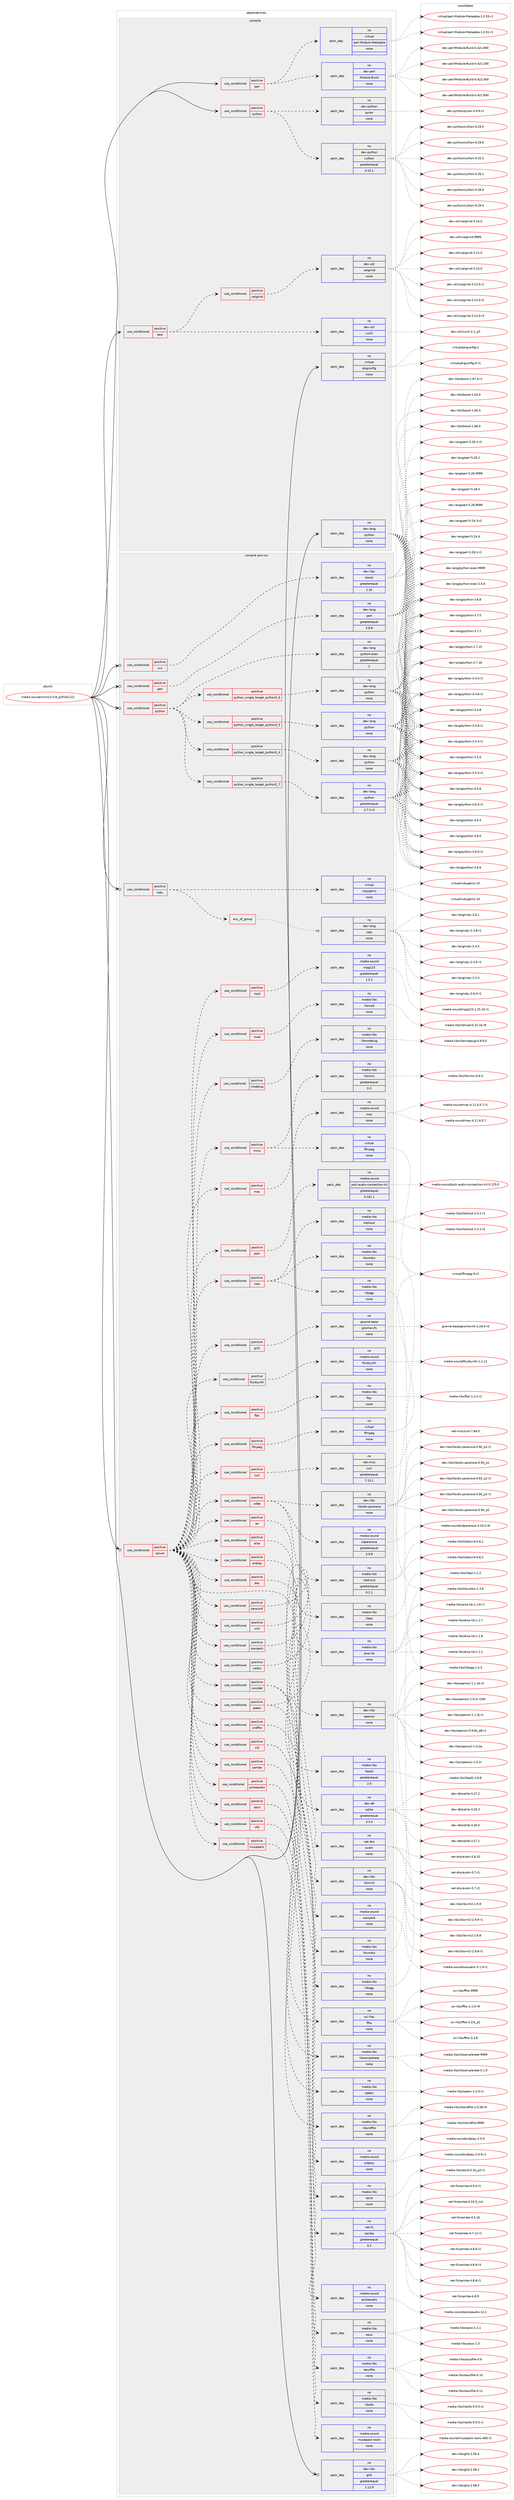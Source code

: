 digraph prolog {

# *************
# Graph options
# *************

newrank=true;
concentrate=true;
compound=true;
graph [rankdir=LR,fontname=Helvetica,fontsize=10,ranksep=1.5];#, ranksep=2.5, nodesep=0.2];
edge  [arrowhead=vee];
node  [fontname=Helvetica,fontsize=10];

# **********
# The ebuild
# **********

subgraph cluster_leftcol {
color=gray;
rank=same;
label=<<i>ebuild</i>>;
id [label="media-sound/xmms2-0.8_p20161122", color=red, width=4, href="../media-sound/xmms2-0.8_p20161122.svg"];
}

# ****************
# The dependencies
# ****************

subgraph cluster_midcol {
color=gray;
label=<<i>dependencies</i>>;
subgraph cluster_compile {
fillcolor="#eeeeee";
style=filled;
label=<<i>compile</i>>;
subgraph cond438411 {
dependency1631591 [label=<<TABLE BORDER="0" CELLBORDER="1" CELLSPACING="0" CELLPADDING="4"><TR><TD ROWSPAN="3" CELLPADDING="10">use_conditional</TD></TR><TR><TD>positive</TD></TR><TR><TD>perl</TD></TR></TABLE>>, shape=none, color=red];
subgraph pack1166826 {
dependency1631592 [label=<<TABLE BORDER="0" CELLBORDER="1" CELLSPACING="0" CELLPADDING="4" WIDTH="220"><TR><TD ROWSPAN="6" CELLPADDING="30">pack_dep</TD></TR><TR><TD WIDTH="110">no</TD></TR><TR><TD>dev-perl</TD></TR><TR><TD>Module-Build</TD></TR><TR><TD>none</TD></TR><TR><TD></TD></TR></TABLE>>, shape=none, color=blue];
}
dependency1631591:e -> dependency1631592:w [weight=20,style="dashed",arrowhead="vee"];
subgraph pack1166827 {
dependency1631593 [label=<<TABLE BORDER="0" CELLBORDER="1" CELLSPACING="0" CELLPADDING="4" WIDTH="220"><TR><TD ROWSPAN="6" CELLPADDING="30">pack_dep</TD></TR><TR><TD WIDTH="110">no</TD></TR><TR><TD>virtual</TD></TR><TR><TD>perl-Module-Metadata</TD></TR><TR><TD>none</TD></TR><TR><TD></TD></TR></TABLE>>, shape=none, color=blue];
}
dependency1631591:e -> dependency1631593:w [weight=20,style="dashed",arrowhead="vee"];
}
id:e -> dependency1631591:w [weight=20,style="solid",arrowhead="vee"];
subgraph cond438412 {
dependency1631594 [label=<<TABLE BORDER="0" CELLBORDER="1" CELLSPACING="0" CELLPADDING="4"><TR><TD ROWSPAN="3" CELLPADDING="10">use_conditional</TD></TR><TR><TD>positive</TD></TR><TR><TD>python</TD></TR></TABLE>>, shape=none, color=red];
subgraph pack1166828 {
dependency1631595 [label=<<TABLE BORDER="0" CELLBORDER="1" CELLSPACING="0" CELLPADDING="4" WIDTH="220"><TR><TD ROWSPAN="6" CELLPADDING="30">pack_dep</TD></TR><TR><TD WIDTH="110">no</TD></TR><TR><TD>dev-python</TD></TR><TR><TD>cython</TD></TR><TR><TD>greaterequal</TD></TR><TR><TD>0.15.1</TD></TR></TABLE>>, shape=none, color=blue];
}
dependency1631594:e -> dependency1631595:w [weight=20,style="dashed",arrowhead="vee"];
subgraph pack1166829 {
dependency1631596 [label=<<TABLE BORDER="0" CELLBORDER="1" CELLSPACING="0" CELLPADDING="4" WIDTH="220"><TR><TD ROWSPAN="6" CELLPADDING="30">pack_dep</TD></TR><TR><TD WIDTH="110">no</TD></TR><TR><TD>dev-python</TD></TR><TR><TD>pyrex</TD></TR><TR><TD>none</TD></TR><TR><TD></TD></TR></TABLE>>, shape=none, color=blue];
}
dependency1631594:e -> dependency1631596:w [weight=20,style="dashed",arrowhead="vee"];
}
id:e -> dependency1631594:w [weight=20,style="solid",arrowhead="vee"];
subgraph cond438413 {
dependency1631597 [label=<<TABLE BORDER="0" CELLBORDER="1" CELLSPACING="0" CELLPADDING="4"><TR><TD ROWSPAN="3" CELLPADDING="10">use_conditional</TD></TR><TR><TD>positive</TD></TR><TR><TD>test</TD></TR></TABLE>>, shape=none, color=red];
subgraph pack1166830 {
dependency1631598 [label=<<TABLE BORDER="0" CELLBORDER="1" CELLSPACING="0" CELLPADDING="4" WIDTH="220"><TR><TD ROWSPAN="6" CELLPADDING="30">pack_dep</TD></TR><TR><TD WIDTH="110">no</TD></TR><TR><TD>dev-util</TD></TR><TR><TD>cunit</TD></TR><TR><TD>none</TD></TR><TR><TD></TD></TR></TABLE>>, shape=none, color=blue];
}
dependency1631597:e -> dependency1631598:w [weight=20,style="dashed",arrowhead="vee"];
subgraph cond438414 {
dependency1631599 [label=<<TABLE BORDER="0" CELLBORDER="1" CELLSPACING="0" CELLPADDING="4"><TR><TD ROWSPAN="3" CELLPADDING="10">use_conditional</TD></TR><TR><TD>positive</TD></TR><TR><TD>valgrind</TD></TR></TABLE>>, shape=none, color=red];
subgraph pack1166831 {
dependency1631600 [label=<<TABLE BORDER="0" CELLBORDER="1" CELLSPACING="0" CELLPADDING="4" WIDTH="220"><TR><TD ROWSPAN="6" CELLPADDING="30">pack_dep</TD></TR><TR><TD WIDTH="110">no</TD></TR><TR><TD>dev-util</TD></TR><TR><TD>valgrind</TD></TR><TR><TD>none</TD></TR><TR><TD></TD></TR></TABLE>>, shape=none, color=blue];
}
dependency1631599:e -> dependency1631600:w [weight=20,style="dashed",arrowhead="vee"];
}
dependency1631597:e -> dependency1631599:w [weight=20,style="dashed",arrowhead="vee"];
}
id:e -> dependency1631597:w [weight=20,style="solid",arrowhead="vee"];
subgraph pack1166832 {
dependency1631601 [label=<<TABLE BORDER="0" CELLBORDER="1" CELLSPACING="0" CELLPADDING="4" WIDTH="220"><TR><TD ROWSPAN="6" CELLPADDING="30">pack_dep</TD></TR><TR><TD WIDTH="110">no</TD></TR><TR><TD>dev-lang</TD></TR><TR><TD>python</TD></TR><TR><TD>none</TD></TR><TR><TD></TD></TR></TABLE>>, shape=none, color=blue];
}
id:e -> dependency1631601:w [weight=20,style="solid",arrowhead="vee"];
subgraph pack1166833 {
dependency1631602 [label=<<TABLE BORDER="0" CELLBORDER="1" CELLSPACING="0" CELLPADDING="4" WIDTH="220"><TR><TD ROWSPAN="6" CELLPADDING="30">pack_dep</TD></TR><TR><TD WIDTH="110">no</TD></TR><TR><TD>virtual</TD></TR><TR><TD>pkgconfig</TD></TR><TR><TD>none</TD></TR><TR><TD></TD></TR></TABLE>>, shape=none, color=blue];
}
id:e -> dependency1631602:w [weight=20,style="solid",arrowhead="vee"];
}
subgraph cluster_compileandrun {
fillcolor="#eeeeee";
style=filled;
label=<<i>compile and run</i>>;
subgraph cond438415 {
dependency1631603 [label=<<TABLE BORDER="0" CELLBORDER="1" CELLSPACING="0" CELLPADDING="4"><TR><TD ROWSPAN="3" CELLPADDING="10">use_conditional</TD></TR><TR><TD>positive</TD></TR><TR><TD>cxx</TD></TR></TABLE>>, shape=none, color=red];
subgraph pack1166834 {
dependency1631604 [label=<<TABLE BORDER="0" CELLBORDER="1" CELLSPACING="0" CELLPADDING="4" WIDTH="220"><TR><TD ROWSPAN="6" CELLPADDING="30">pack_dep</TD></TR><TR><TD WIDTH="110">no</TD></TR><TR><TD>dev-libs</TD></TR><TR><TD>boost</TD></TR><TR><TD>greaterequal</TD></TR><TR><TD>1.32</TD></TR></TABLE>>, shape=none, color=blue];
}
dependency1631603:e -> dependency1631604:w [weight=20,style="dashed",arrowhead="vee"];
}
id:e -> dependency1631603:w [weight=20,style="solid",arrowhead="odotvee"];
subgraph cond438416 {
dependency1631605 [label=<<TABLE BORDER="0" CELLBORDER="1" CELLSPACING="0" CELLPADDING="4"><TR><TD ROWSPAN="3" CELLPADDING="10">use_conditional</TD></TR><TR><TD>positive</TD></TR><TR><TD>perl</TD></TR></TABLE>>, shape=none, color=red];
subgraph pack1166835 {
dependency1631606 [label=<<TABLE BORDER="0" CELLBORDER="1" CELLSPACING="0" CELLPADDING="4" WIDTH="220"><TR><TD ROWSPAN="6" CELLPADDING="30">pack_dep</TD></TR><TR><TD WIDTH="110">no</TD></TR><TR><TD>dev-lang</TD></TR><TR><TD>perl</TD></TR><TR><TD>greaterequal</TD></TR><TR><TD>5.8.8</TD></TR></TABLE>>, shape=none, color=blue];
}
dependency1631605:e -> dependency1631606:w [weight=20,style="dashed",arrowhead="vee"];
}
id:e -> dependency1631605:w [weight=20,style="solid",arrowhead="odotvee"];
subgraph cond438417 {
dependency1631607 [label=<<TABLE BORDER="0" CELLBORDER="1" CELLSPACING="0" CELLPADDING="4"><TR><TD ROWSPAN="3" CELLPADDING="10">use_conditional</TD></TR><TR><TD>positive</TD></TR><TR><TD>python</TD></TR></TABLE>>, shape=none, color=red];
subgraph cond438418 {
dependency1631608 [label=<<TABLE BORDER="0" CELLBORDER="1" CELLSPACING="0" CELLPADDING="4"><TR><TD ROWSPAN="3" CELLPADDING="10">use_conditional</TD></TR><TR><TD>positive</TD></TR><TR><TD>python_single_target_python2_7</TD></TR></TABLE>>, shape=none, color=red];
subgraph pack1166836 {
dependency1631609 [label=<<TABLE BORDER="0" CELLBORDER="1" CELLSPACING="0" CELLPADDING="4" WIDTH="220"><TR><TD ROWSPAN="6" CELLPADDING="30">pack_dep</TD></TR><TR><TD WIDTH="110">no</TD></TR><TR><TD>dev-lang</TD></TR><TR><TD>python</TD></TR><TR><TD>greaterequal</TD></TR><TR><TD>2.7.5-r2</TD></TR></TABLE>>, shape=none, color=blue];
}
dependency1631608:e -> dependency1631609:w [weight=20,style="dashed",arrowhead="vee"];
}
dependency1631607:e -> dependency1631608:w [weight=20,style="dashed",arrowhead="vee"];
subgraph cond438419 {
dependency1631610 [label=<<TABLE BORDER="0" CELLBORDER="1" CELLSPACING="0" CELLPADDING="4"><TR><TD ROWSPAN="3" CELLPADDING="10">use_conditional</TD></TR><TR><TD>positive</TD></TR><TR><TD>python_single_target_python3_4</TD></TR></TABLE>>, shape=none, color=red];
subgraph pack1166837 {
dependency1631611 [label=<<TABLE BORDER="0" CELLBORDER="1" CELLSPACING="0" CELLPADDING="4" WIDTH="220"><TR><TD ROWSPAN="6" CELLPADDING="30">pack_dep</TD></TR><TR><TD WIDTH="110">no</TD></TR><TR><TD>dev-lang</TD></TR><TR><TD>python</TD></TR><TR><TD>none</TD></TR><TR><TD></TD></TR></TABLE>>, shape=none, color=blue];
}
dependency1631610:e -> dependency1631611:w [weight=20,style="dashed",arrowhead="vee"];
}
dependency1631607:e -> dependency1631610:w [weight=20,style="dashed",arrowhead="vee"];
subgraph cond438420 {
dependency1631612 [label=<<TABLE BORDER="0" CELLBORDER="1" CELLSPACING="0" CELLPADDING="4"><TR><TD ROWSPAN="3" CELLPADDING="10">use_conditional</TD></TR><TR><TD>positive</TD></TR><TR><TD>python_single_target_python3_5</TD></TR></TABLE>>, shape=none, color=red];
subgraph pack1166838 {
dependency1631613 [label=<<TABLE BORDER="0" CELLBORDER="1" CELLSPACING="0" CELLPADDING="4" WIDTH="220"><TR><TD ROWSPAN="6" CELLPADDING="30">pack_dep</TD></TR><TR><TD WIDTH="110">no</TD></TR><TR><TD>dev-lang</TD></TR><TR><TD>python</TD></TR><TR><TD>none</TD></TR><TR><TD></TD></TR></TABLE>>, shape=none, color=blue];
}
dependency1631612:e -> dependency1631613:w [weight=20,style="dashed",arrowhead="vee"];
}
dependency1631607:e -> dependency1631612:w [weight=20,style="dashed",arrowhead="vee"];
subgraph cond438421 {
dependency1631614 [label=<<TABLE BORDER="0" CELLBORDER="1" CELLSPACING="0" CELLPADDING="4"><TR><TD ROWSPAN="3" CELLPADDING="10">use_conditional</TD></TR><TR><TD>positive</TD></TR><TR><TD>python_single_target_python3_6</TD></TR></TABLE>>, shape=none, color=red];
subgraph pack1166839 {
dependency1631615 [label=<<TABLE BORDER="0" CELLBORDER="1" CELLSPACING="0" CELLPADDING="4" WIDTH="220"><TR><TD ROWSPAN="6" CELLPADDING="30">pack_dep</TD></TR><TR><TD WIDTH="110">no</TD></TR><TR><TD>dev-lang</TD></TR><TR><TD>python</TD></TR><TR><TD>none</TD></TR><TR><TD></TD></TR></TABLE>>, shape=none, color=blue];
}
dependency1631614:e -> dependency1631615:w [weight=20,style="dashed",arrowhead="vee"];
}
dependency1631607:e -> dependency1631614:w [weight=20,style="dashed",arrowhead="vee"];
subgraph pack1166840 {
dependency1631616 [label=<<TABLE BORDER="0" CELLBORDER="1" CELLSPACING="0" CELLPADDING="4" WIDTH="220"><TR><TD ROWSPAN="6" CELLPADDING="30">pack_dep</TD></TR><TR><TD WIDTH="110">no</TD></TR><TR><TD>dev-lang</TD></TR><TR><TD>python-exec</TD></TR><TR><TD>greaterequal</TD></TR><TR><TD>2</TD></TR></TABLE>>, shape=none, color=blue];
}
dependency1631607:e -> dependency1631616:w [weight=20,style="dashed",arrowhead="vee"];
}
id:e -> dependency1631607:w [weight=20,style="solid",arrowhead="odotvee"];
subgraph cond438422 {
dependency1631617 [label=<<TABLE BORDER="0" CELLBORDER="1" CELLSPACING="0" CELLPADDING="4"><TR><TD ROWSPAN="3" CELLPADDING="10">use_conditional</TD></TR><TR><TD>positive</TD></TR><TR><TD>ruby</TD></TR></TABLE>>, shape=none, color=red];
subgraph any25584 {
dependency1631618 [label=<<TABLE BORDER="0" CELLBORDER="1" CELLSPACING="0" CELLPADDING="4"><TR><TD CELLPADDING="10">any_of_group</TD></TR></TABLE>>, shape=none, color=red];subgraph pack1166841 {
dependency1631619 [label=<<TABLE BORDER="0" CELLBORDER="1" CELLSPACING="0" CELLPADDING="4" WIDTH="220"><TR><TD ROWSPAN="6" CELLPADDING="30">pack_dep</TD></TR><TR><TD WIDTH="110">no</TD></TR><TR><TD>dev-lang</TD></TR><TR><TD>ruby</TD></TR><TR><TD>none</TD></TR><TR><TD></TD></TR></TABLE>>, shape=none, color=blue];
}
dependency1631618:e -> dependency1631619:w [weight=20,style="dotted",arrowhead="oinv"];
}
dependency1631617:e -> dependency1631618:w [weight=20,style="dashed",arrowhead="vee"];
subgraph pack1166842 {
dependency1631620 [label=<<TABLE BORDER="0" CELLBORDER="1" CELLSPACING="0" CELLPADDING="4" WIDTH="220"><TR><TD ROWSPAN="6" CELLPADDING="30">pack_dep</TD></TR><TR><TD WIDTH="110">no</TD></TR><TR><TD>virtual</TD></TR><TR><TD>rubygems</TD></TR><TR><TD>none</TD></TR><TR><TD></TD></TR></TABLE>>, shape=none, color=blue];
}
dependency1631617:e -> dependency1631620:w [weight=20,style="dashed",arrowhead="vee"];
}
id:e -> dependency1631617:w [weight=20,style="solid",arrowhead="odotvee"];
subgraph cond438423 {
dependency1631621 [label=<<TABLE BORDER="0" CELLBORDER="1" CELLSPACING="0" CELLPADDING="4"><TR><TD ROWSPAN="3" CELLPADDING="10">use_conditional</TD></TR><TR><TD>positive</TD></TR><TR><TD>server</TD></TR></TABLE>>, shape=none, color=red];
subgraph pack1166843 {
dependency1631622 [label=<<TABLE BORDER="0" CELLBORDER="1" CELLSPACING="0" CELLPADDING="4" WIDTH="220"><TR><TD ROWSPAN="6" CELLPADDING="30">pack_dep</TD></TR><TR><TD WIDTH="110">no</TD></TR><TR><TD>dev-db</TD></TR><TR><TD>sqlite</TD></TR><TR><TD>greaterequal</TD></TR><TR><TD>3.3.4</TD></TR></TABLE>>, shape=none, color=blue];
}
dependency1631621:e -> dependency1631622:w [weight=20,style="dashed",arrowhead="vee"];
subgraph cond438424 {
dependency1631623 [label=<<TABLE BORDER="0" CELLBORDER="1" CELLSPACING="0" CELLPADDING="4"><TR><TD ROWSPAN="3" CELLPADDING="10">use_conditional</TD></TR><TR><TD>positive</TD></TR><TR><TD>aac</TD></TR></TABLE>>, shape=none, color=red];
subgraph pack1166844 {
dependency1631624 [label=<<TABLE BORDER="0" CELLBORDER="1" CELLSPACING="0" CELLPADDING="4" WIDTH="220"><TR><TD ROWSPAN="6" CELLPADDING="30">pack_dep</TD></TR><TR><TD WIDTH="110">no</TD></TR><TR><TD>media-libs</TD></TR><TR><TD>faad2</TD></TR><TR><TD>greaterequal</TD></TR><TR><TD>2.0</TD></TR></TABLE>>, shape=none, color=blue];
}
dependency1631623:e -> dependency1631624:w [weight=20,style="dashed",arrowhead="vee"];
}
dependency1631621:e -> dependency1631623:w [weight=20,style="dashed",arrowhead="vee"];
subgraph cond438425 {
dependency1631625 [label=<<TABLE BORDER="0" CELLBORDER="1" CELLSPACING="0" CELLPADDING="4"><TR><TD ROWSPAN="3" CELLPADDING="10">use_conditional</TD></TR><TR><TD>positive</TD></TR><TR><TD>airplay</TD></TR></TABLE>>, shape=none, color=red];
subgraph pack1166845 {
dependency1631626 [label=<<TABLE BORDER="0" CELLBORDER="1" CELLSPACING="0" CELLPADDING="4" WIDTH="220"><TR><TD ROWSPAN="6" CELLPADDING="30">pack_dep</TD></TR><TR><TD WIDTH="110">no</TD></TR><TR><TD>dev-libs</TD></TR><TR><TD>openssl</TD></TR><TR><TD>none</TD></TR><TR><TD></TD></TR></TABLE>>, shape=none, color=blue];
}
dependency1631625:e -> dependency1631626:w [weight=20,style="dashed",arrowhead="vee"];
}
dependency1631621:e -> dependency1631625:w [weight=20,style="dashed",arrowhead="vee"];
subgraph cond438426 {
dependency1631627 [label=<<TABLE BORDER="0" CELLBORDER="1" CELLSPACING="0" CELLPADDING="4"><TR><TD ROWSPAN="3" CELLPADDING="10">use_conditional</TD></TR><TR><TD>positive</TD></TR><TR><TD>alsa</TD></TR></TABLE>>, shape=none, color=red];
subgraph pack1166846 {
dependency1631628 [label=<<TABLE BORDER="0" CELLBORDER="1" CELLSPACING="0" CELLPADDING="4" WIDTH="220"><TR><TD ROWSPAN="6" CELLPADDING="30">pack_dep</TD></TR><TR><TD WIDTH="110">no</TD></TR><TR><TD>media-libs</TD></TR><TR><TD>alsa-lib</TD></TR><TR><TD>none</TD></TR><TR><TD></TD></TR></TABLE>>, shape=none, color=blue];
}
dependency1631627:e -> dependency1631628:w [weight=20,style="dashed",arrowhead="vee"];
}
dependency1631621:e -> dependency1631627:w [weight=20,style="dashed",arrowhead="vee"];
subgraph cond438427 {
dependency1631629 [label=<<TABLE BORDER="0" CELLBORDER="1" CELLSPACING="0" CELLPADDING="4"><TR><TD ROWSPAN="3" CELLPADDING="10">use_conditional</TD></TR><TR><TD>positive</TD></TR><TR><TD>ao</TD></TR></TABLE>>, shape=none, color=red];
subgraph pack1166847 {
dependency1631630 [label=<<TABLE BORDER="0" CELLBORDER="1" CELLSPACING="0" CELLPADDING="4" WIDTH="220"><TR><TD ROWSPAN="6" CELLPADDING="30">pack_dep</TD></TR><TR><TD WIDTH="110">no</TD></TR><TR><TD>media-libs</TD></TR><TR><TD>libao</TD></TR><TR><TD>none</TD></TR><TR><TD></TD></TR></TABLE>>, shape=none, color=blue];
}
dependency1631629:e -> dependency1631630:w [weight=20,style="dashed",arrowhead="vee"];
}
dependency1631621:e -> dependency1631629:w [weight=20,style="dashed",arrowhead="vee"];
subgraph cond438428 {
dependency1631631 [label=<<TABLE BORDER="0" CELLBORDER="1" CELLSPACING="0" CELLPADDING="4"><TR><TD ROWSPAN="3" CELLPADDING="10">use_conditional</TD></TR><TR><TD>positive</TD></TR><TR><TD>cdda</TD></TR></TABLE>>, shape=none, color=red];
subgraph pack1166848 {
dependency1631632 [label=<<TABLE BORDER="0" CELLBORDER="1" CELLSPACING="0" CELLPADDING="4" WIDTH="220"><TR><TD ROWSPAN="6" CELLPADDING="30">pack_dep</TD></TR><TR><TD WIDTH="110">no</TD></TR><TR><TD>dev-libs</TD></TR><TR><TD>libcdio-paranoia</TD></TR><TR><TD>none</TD></TR><TR><TD></TD></TR></TABLE>>, shape=none, color=blue];
}
dependency1631631:e -> dependency1631632:w [weight=20,style="dashed",arrowhead="vee"];
subgraph pack1166849 {
dependency1631633 [label=<<TABLE BORDER="0" CELLBORDER="1" CELLSPACING="0" CELLPADDING="4" WIDTH="220"><TR><TD ROWSPAN="6" CELLPADDING="30">pack_dep</TD></TR><TR><TD WIDTH="110">no</TD></TR><TR><TD>media-libs</TD></TR><TR><TD>libdiscid</TD></TR><TR><TD>greaterequal</TD></TR><TR><TD>0.1.1</TD></TR></TABLE>>, shape=none, color=blue];
}
dependency1631631:e -> dependency1631633:w [weight=20,style="dashed",arrowhead="vee"];
subgraph pack1166850 {
dependency1631634 [label=<<TABLE BORDER="0" CELLBORDER="1" CELLSPACING="0" CELLPADDING="4" WIDTH="220"><TR><TD ROWSPAN="6" CELLPADDING="30">pack_dep</TD></TR><TR><TD WIDTH="110">no</TD></TR><TR><TD>media-sound</TD></TR><TR><TD>cdparanoia</TD></TR><TR><TD>greaterequal</TD></TR><TR><TD>3.9.8</TD></TR></TABLE>>, shape=none, color=blue];
}
dependency1631631:e -> dependency1631634:w [weight=20,style="dashed",arrowhead="vee"];
}
dependency1631621:e -> dependency1631631:w [weight=20,style="dashed",arrowhead="vee"];
subgraph cond438429 {
dependency1631635 [label=<<TABLE BORDER="0" CELLBORDER="1" CELLSPACING="0" CELLPADDING="4"><TR><TD ROWSPAN="3" CELLPADDING="10">use_conditional</TD></TR><TR><TD>positive</TD></TR><TR><TD>curl</TD></TR></TABLE>>, shape=none, color=red];
subgraph pack1166851 {
dependency1631636 [label=<<TABLE BORDER="0" CELLBORDER="1" CELLSPACING="0" CELLPADDING="4" WIDTH="220"><TR><TD ROWSPAN="6" CELLPADDING="30">pack_dep</TD></TR><TR><TD WIDTH="110">no</TD></TR><TR><TD>net-misc</TD></TR><TR><TD>curl</TD></TR><TR><TD>greaterequal</TD></TR><TR><TD>7.15.1</TD></TR></TABLE>>, shape=none, color=blue];
}
dependency1631635:e -> dependency1631636:w [weight=20,style="dashed",arrowhead="vee"];
}
dependency1631621:e -> dependency1631635:w [weight=20,style="dashed",arrowhead="vee"];
subgraph cond438430 {
dependency1631637 [label=<<TABLE BORDER="0" CELLBORDER="1" CELLSPACING="0" CELLPADDING="4"><TR><TD ROWSPAN="3" CELLPADDING="10">use_conditional</TD></TR><TR><TD>positive</TD></TR><TR><TD>ffmpeg</TD></TR></TABLE>>, shape=none, color=red];
subgraph pack1166852 {
dependency1631638 [label=<<TABLE BORDER="0" CELLBORDER="1" CELLSPACING="0" CELLPADDING="4" WIDTH="220"><TR><TD ROWSPAN="6" CELLPADDING="30">pack_dep</TD></TR><TR><TD WIDTH="110">no</TD></TR><TR><TD>virtual</TD></TR><TR><TD>ffmpeg</TD></TR><TR><TD>none</TD></TR><TR><TD></TD></TR></TABLE>>, shape=none, color=blue];
}
dependency1631637:e -> dependency1631638:w [weight=20,style="dashed",arrowhead="vee"];
}
dependency1631621:e -> dependency1631637:w [weight=20,style="dashed",arrowhead="vee"];
subgraph cond438431 {
dependency1631639 [label=<<TABLE BORDER="0" CELLBORDER="1" CELLSPACING="0" CELLPADDING="4"><TR><TD ROWSPAN="3" CELLPADDING="10">use_conditional</TD></TR><TR><TD>positive</TD></TR><TR><TD>flac</TD></TR></TABLE>>, shape=none, color=red];
subgraph pack1166853 {
dependency1631640 [label=<<TABLE BORDER="0" CELLBORDER="1" CELLSPACING="0" CELLPADDING="4" WIDTH="220"><TR><TD ROWSPAN="6" CELLPADDING="30">pack_dep</TD></TR><TR><TD WIDTH="110">no</TD></TR><TR><TD>media-libs</TD></TR><TR><TD>flac</TD></TR><TR><TD>none</TD></TR><TR><TD></TD></TR></TABLE>>, shape=none, color=blue];
}
dependency1631639:e -> dependency1631640:w [weight=20,style="dashed",arrowhead="vee"];
}
dependency1631621:e -> dependency1631639:w [weight=20,style="dashed",arrowhead="vee"];
subgraph cond438432 {
dependency1631641 [label=<<TABLE BORDER="0" CELLBORDER="1" CELLSPACING="0" CELLPADDING="4"><TR><TD ROWSPAN="3" CELLPADDING="10">use_conditional</TD></TR><TR><TD>positive</TD></TR><TR><TD>fluidsynth</TD></TR></TABLE>>, shape=none, color=red];
subgraph pack1166854 {
dependency1631642 [label=<<TABLE BORDER="0" CELLBORDER="1" CELLSPACING="0" CELLPADDING="4" WIDTH="220"><TR><TD ROWSPAN="6" CELLPADDING="30">pack_dep</TD></TR><TR><TD WIDTH="110">no</TD></TR><TR><TD>media-sound</TD></TR><TR><TD>fluidsynth</TD></TR><TR><TD>none</TD></TR><TR><TD></TD></TR></TABLE>>, shape=none, color=blue];
}
dependency1631641:e -> dependency1631642:w [weight=20,style="dashed",arrowhead="vee"];
}
dependency1631621:e -> dependency1631641:w [weight=20,style="dashed",arrowhead="vee"];
subgraph cond438433 {
dependency1631643 [label=<<TABLE BORDER="0" CELLBORDER="1" CELLSPACING="0" CELLPADDING="4"><TR><TD ROWSPAN="3" CELLPADDING="10">use_conditional</TD></TR><TR><TD>positive</TD></TR><TR><TD>gvfs</TD></TR></TABLE>>, shape=none, color=red];
subgraph pack1166855 {
dependency1631644 [label=<<TABLE BORDER="0" CELLBORDER="1" CELLSPACING="0" CELLPADDING="4" WIDTH="220"><TR><TD ROWSPAN="6" CELLPADDING="30">pack_dep</TD></TR><TR><TD WIDTH="110">no</TD></TR><TR><TD>gnome-base</TD></TR><TR><TD>gnome-vfs</TD></TR><TR><TD>none</TD></TR><TR><TD></TD></TR></TABLE>>, shape=none, color=blue];
}
dependency1631643:e -> dependency1631644:w [weight=20,style="dashed",arrowhead="vee"];
}
dependency1631621:e -> dependency1631643:w [weight=20,style="dashed",arrowhead="vee"];
subgraph cond438434 {
dependency1631645 [label=<<TABLE BORDER="0" CELLBORDER="1" CELLSPACING="0" CELLPADDING="4"><TR><TD ROWSPAN="3" CELLPADDING="10">use_conditional</TD></TR><TR><TD>positive</TD></TR><TR><TD>ices</TD></TR></TABLE>>, shape=none, color=red];
subgraph pack1166856 {
dependency1631646 [label=<<TABLE BORDER="0" CELLBORDER="1" CELLSPACING="0" CELLPADDING="4" WIDTH="220"><TR><TD ROWSPAN="6" CELLPADDING="30">pack_dep</TD></TR><TR><TD WIDTH="110">no</TD></TR><TR><TD>media-libs</TD></TR><TR><TD>libogg</TD></TR><TR><TD>none</TD></TR><TR><TD></TD></TR></TABLE>>, shape=none, color=blue];
}
dependency1631645:e -> dependency1631646:w [weight=20,style="dashed",arrowhead="vee"];
subgraph pack1166857 {
dependency1631647 [label=<<TABLE BORDER="0" CELLBORDER="1" CELLSPACING="0" CELLPADDING="4" WIDTH="220"><TR><TD ROWSPAN="6" CELLPADDING="30">pack_dep</TD></TR><TR><TD WIDTH="110">no</TD></TR><TR><TD>media-libs</TD></TR><TR><TD>libshout</TD></TR><TR><TD>none</TD></TR><TR><TD></TD></TR></TABLE>>, shape=none, color=blue];
}
dependency1631645:e -> dependency1631647:w [weight=20,style="dashed",arrowhead="vee"];
subgraph pack1166858 {
dependency1631648 [label=<<TABLE BORDER="0" CELLBORDER="1" CELLSPACING="0" CELLPADDING="4" WIDTH="220"><TR><TD ROWSPAN="6" CELLPADDING="30">pack_dep</TD></TR><TR><TD WIDTH="110">no</TD></TR><TR><TD>media-libs</TD></TR><TR><TD>libvorbis</TD></TR><TR><TD>none</TD></TR><TR><TD></TD></TR></TABLE>>, shape=none, color=blue];
}
dependency1631645:e -> dependency1631648:w [weight=20,style="dashed",arrowhead="vee"];
}
dependency1631621:e -> dependency1631645:w [weight=20,style="dashed",arrowhead="vee"];
subgraph cond438435 {
dependency1631649 [label=<<TABLE BORDER="0" CELLBORDER="1" CELLSPACING="0" CELLPADDING="4"><TR><TD ROWSPAN="3" CELLPADDING="10">use_conditional</TD></TR><TR><TD>positive</TD></TR><TR><TD>jack</TD></TR></TABLE>>, shape=none, color=red];
subgraph pack1166859 {
dependency1631650 [label=<<TABLE BORDER="0" CELLBORDER="1" CELLSPACING="0" CELLPADDING="4" WIDTH="220"><TR><TD ROWSPAN="6" CELLPADDING="30">pack_dep</TD></TR><TR><TD WIDTH="110">no</TD></TR><TR><TD>media-sound</TD></TR><TR><TD>jack-audio-connection-kit</TD></TR><TR><TD>greaterequal</TD></TR><TR><TD>0.101.1</TD></TR></TABLE>>, shape=none, color=blue];
}
dependency1631649:e -> dependency1631650:w [weight=20,style="dashed",arrowhead="vee"];
}
dependency1631621:e -> dependency1631649:w [weight=20,style="dashed",arrowhead="vee"];
subgraph cond438436 {
dependency1631651 [label=<<TABLE BORDER="0" CELLBORDER="1" CELLSPACING="0" CELLPADDING="4"><TR><TD ROWSPAN="3" CELLPADDING="10">use_conditional</TD></TR><TR><TD>positive</TD></TR><TR><TD>mac</TD></TR></TABLE>>, shape=none, color=red];
subgraph pack1166860 {
dependency1631652 [label=<<TABLE BORDER="0" CELLBORDER="1" CELLSPACING="0" CELLPADDING="4" WIDTH="220"><TR><TD ROWSPAN="6" CELLPADDING="30">pack_dep</TD></TR><TR><TD WIDTH="110">no</TD></TR><TR><TD>media-sound</TD></TR><TR><TD>mac</TD></TR><TR><TD>none</TD></TR><TR><TD></TD></TR></TABLE>>, shape=none, color=blue];
}
dependency1631651:e -> dependency1631652:w [weight=20,style="dashed",arrowhead="vee"];
}
dependency1631621:e -> dependency1631651:w [weight=20,style="dashed",arrowhead="vee"];
subgraph cond438437 {
dependency1631653 [label=<<TABLE BORDER="0" CELLBORDER="1" CELLSPACING="0" CELLPADDING="4"><TR><TD ROWSPAN="3" CELLPADDING="10">use_conditional</TD></TR><TR><TD>positive</TD></TR><TR><TD>mms</TD></TR></TABLE>>, shape=none, color=red];
subgraph pack1166861 {
dependency1631654 [label=<<TABLE BORDER="0" CELLBORDER="1" CELLSPACING="0" CELLPADDING="4" WIDTH="220"><TR><TD ROWSPAN="6" CELLPADDING="30">pack_dep</TD></TR><TR><TD WIDTH="110">no</TD></TR><TR><TD>virtual</TD></TR><TR><TD>ffmpeg</TD></TR><TR><TD>none</TD></TR><TR><TD></TD></TR></TABLE>>, shape=none, color=blue];
}
dependency1631653:e -> dependency1631654:w [weight=20,style="dashed",arrowhead="vee"];
subgraph pack1166862 {
dependency1631655 [label=<<TABLE BORDER="0" CELLBORDER="1" CELLSPACING="0" CELLPADDING="4" WIDTH="220"><TR><TD ROWSPAN="6" CELLPADDING="30">pack_dep</TD></TR><TR><TD WIDTH="110">no</TD></TR><TR><TD>media-libs</TD></TR><TR><TD>libmms</TD></TR><TR><TD>greaterequal</TD></TR><TR><TD>0.3</TD></TR></TABLE>>, shape=none, color=blue];
}
dependency1631653:e -> dependency1631655:w [weight=20,style="dashed",arrowhead="vee"];
}
dependency1631621:e -> dependency1631653:w [weight=20,style="dashed",arrowhead="vee"];
subgraph cond438438 {
dependency1631656 [label=<<TABLE BORDER="0" CELLBORDER="1" CELLSPACING="0" CELLPADDING="4"><TR><TD ROWSPAN="3" CELLPADDING="10">use_conditional</TD></TR><TR><TD>positive</TD></TR><TR><TD>modplug</TD></TR></TABLE>>, shape=none, color=red];
subgraph pack1166863 {
dependency1631657 [label=<<TABLE BORDER="0" CELLBORDER="1" CELLSPACING="0" CELLPADDING="4" WIDTH="220"><TR><TD ROWSPAN="6" CELLPADDING="30">pack_dep</TD></TR><TR><TD WIDTH="110">no</TD></TR><TR><TD>media-libs</TD></TR><TR><TD>libmodplug</TD></TR><TR><TD>none</TD></TR><TR><TD></TD></TR></TABLE>>, shape=none, color=blue];
}
dependency1631656:e -> dependency1631657:w [weight=20,style="dashed",arrowhead="vee"];
}
dependency1631621:e -> dependency1631656:w [weight=20,style="dashed",arrowhead="vee"];
subgraph cond438439 {
dependency1631658 [label=<<TABLE BORDER="0" CELLBORDER="1" CELLSPACING="0" CELLPADDING="4"><TR><TD ROWSPAN="3" CELLPADDING="10">use_conditional</TD></TR><TR><TD>positive</TD></TR><TR><TD>mad</TD></TR></TABLE>>, shape=none, color=red];
subgraph pack1166864 {
dependency1631659 [label=<<TABLE BORDER="0" CELLBORDER="1" CELLSPACING="0" CELLPADDING="4" WIDTH="220"><TR><TD ROWSPAN="6" CELLPADDING="30">pack_dep</TD></TR><TR><TD WIDTH="110">no</TD></TR><TR><TD>media-libs</TD></TR><TR><TD>libmad</TD></TR><TR><TD>none</TD></TR><TR><TD></TD></TR></TABLE>>, shape=none, color=blue];
}
dependency1631658:e -> dependency1631659:w [weight=20,style="dashed",arrowhead="vee"];
}
dependency1631621:e -> dependency1631658:w [weight=20,style="dashed",arrowhead="vee"];
subgraph cond438440 {
dependency1631660 [label=<<TABLE BORDER="0" CELLBORDER="1" CELLSPACING="0" CELLPADDING="4"><TR><TD ROWSPAN="3" CELLPADDING="10">use_conditional</TD></TR><TR><TD>positive</TD></TR><TR><TD>mp3</TD></TR></TABLE>>, shape=none, color=red];
subgraph pack1166865 {
dependency1631661 [label=<<TABLE BORDER="0" CELLBORDER="1" CELLSPACING="0" CELLPADDING="4" WIDTH="220"><TR><TD ROWSPAN="6" CELLPADDING="30">pack_dep</TD></TR><TR><TD WIDTH="110">no</TD></TR><TR><TD>media-sound</TD></TR><TR><TD>mpg123</TD></TR><TR><TD>greaterequal</TD></TR><TR><TD>1.5.1</TD></TR></TABLE>>, shape=none, color=blue];
}
dependency1631660:e -> dependency1631661:w [weight=20,style="dashed",arrowhead="vee"];
}
dependency1631621:e -> dependency1631660:w [weight=20,style="dashed",arrowhead="vee"];
subgraph cond438441 {
dependency1631662 [label=<<TABLE BORDER="0" CELLBORDER="1" CELLSPACING="0" CELLPADDING="4"><TR><TD ROWSPAN="3" CELLPADDING="10">use_conditional</TD></TR><TR><TD>positive</TD></TR><TR><TD>musepack</TD></TR></TABLE>>, shape=none, color=red];
subgraph pack1166866 {
dependency1631663 [label=<<TABLE BORDER="0" CELLBORDER="1" CELLSPACING="0" CELLPADDING="4" WIDTH="220"><TR><TD ROWSPAN="6" CELLPADDING="30">pack_dep</TD></TR><TR><TD WIDTH="110">no</TD></TR><TR><TD>media-sound</TD></TR><TR><TD>musepack-tools</TD></TR><TR><TD>none</TD></TR><TR><TD></TD></TR></TABLE>>, shape=none, color=blue];
}
dependency1631662:e -> dependency1631663:w [weight=20,style="dashed",arrowhead="vee"];
}
dependency1631621:e -> dependency1631662:w [weight=20,style="dashed",arrowhead="vee"];
subgraph cond438442 {
dependency1631664 [label=<<TABLE BORDER="0" CELLBORDER="1" CELLSPACING="0" CELLPADDING="4"><TR><TD ROWSPAN="3" CELLPADDING="10">use_conditional</TD></TR><TR><TD>positive</TD></TR><TR><TD>ofa</TD></TR></TABLE>>, shape=none, color=red];
subgraph pack1166867 {
dependency1631665 [label=<<TABLE BORDER="0" CELLBORDER="1" CELLSPACING="0" CELLPADDING="4" WIDTH="220"><TR><TD ROWSPAN="6" CELLPADDING="30">pack_dep</TD></TR><TR><TD WIDTH="110">no</TD></TR><TR><TD>media-libs</TD></TR><TR><TD>libofa</TD></TR><TR><TD>none</TD></TR><TR><TD></TD></TR></TABLE>>, shape=none, color=blue];
}
dependency1631664:e -> dependency1631665:w [weight=20,style="dashed",arrowhead="vee"];
}
dependency1631621:e -> dependency1631664:w [weight=20,style="dashed",arrowhead="vee"];
subgraph cond438443 {
dependency1631666 [label=<<TABLE BORDER="0" CELLBORDER="1" CELLSPACING="0" CELLPADDING="4"><TR><TD ROWSPAN="3" CELLPADDING="10">use_conditional</TD></TR><TR><TD>positive</TD></TR><TR><TD>opus</TD></TR></TABLE>>, shape=none, color=red];
subgraph pack1166868 {
dependency1631667 [label=<<TABLE BORDER="0" CELLBORDER="1" CELLSPACING="0" CELLPADDING="4" WIDTH="220"><TR><TD ROWSPAN="6" CELLPADDING="30">pack_dep</TD></TR><TR><TD WIDTH="110">no</TD></TR><TR><TD>media-libs</TD></TR><TR><TD>opus</TD></TR><TR><TD>none</TD></TR><TR><TD></TD></TR></TABLE>>, shape=none, color=blue];
}
dependency1631666:e -> dependency1631667:w [weight=20,style="dashed",arrowhead="vee"];
subgraph pack1166869 {
dependency1631668 [label=<<TABLE BORDER="0" CELLBORDER="1" CELLSPACING="0" CELLPADDING="4" WIDTH="220"><TR><TD ROWSPAN="6" CELLPADDING="30">pack_dep</TD></TR><TR><TD WIDTH="110">no</TD></TR><TR><TD>media-libs</TD></TR><TR><TD>opusfile</TD></TR><TR><TD>none</TD></TR><TR><TD></TD></TR></TABLE>>, shape=none, color=blue];
}
dependency1631666:e -> dependency1631668:w [weight=20,style="dashed",arrowhead="vee"];
}
dependency1631621:e -> dependency1631666:w [weight=20,style="dashed",arrowhead="vee"];
subgraph cond438444 {
dependency1631669 [label=<<TABLE BORDER="0" CELLBORDER="1" CELLSPACING="0" CELLPADDING="4"><TR><TD ROWSPAN="3" CELLPADDING="10">use_conditional</TD></TR><TR><TD>positive</TD></TR><TR><TD>pulseaudio</TD></TR></TABLE>>, shape=none, color=red];
subgraph pack1166870 {
dependency1631670 [label=<<TABLE BORDER="0" CELLBORDER="1" CELLSPACING="0" CELLPADDING="4" WIDTH="220"><TR><TD ROWSPAN="6" CELLPADDING="30">pack_dep</TD></TR><TR><TD WIDTH="110">no</TD></TR><TR><TD>media-sound</TD></TR><TR><TD>pulseaudio</TD></TR><TR><TD>none</TD></TR><TR><TD></TD></TR></TABLE>>, shape=none, color=blue];
}
dependency1631669:e -> dependency1631670:w [weight=20,style="dashed",arrowhead="vee"];
}
dependency1631621:e -> dependency1631669:w [weight=20,style="dashed",arrowhead="vee"];
subgraph cond438445 {
dependency1631671 [label=<<TABLE BORDER="0" CELLBORDER="1" CELLSPACING="0" CELLPADDING="4"><TR><TD ROWSPAN="3" CELLPADDING="10">use_conditional</TD></TR><TR><TD>positive</TD></TR><TR><TD>samba</TD></TR></TABLE>>, shape=none, color=red];
subgraph pack1166871 {
dependency1631672 [label=<<TABLE BORDER="0" CELLBORDER="1" CELLSPACING="0" CELLPADDING="4" WIDTH="220"><TR><TD ROWSPAN="6" CELLPADDING="30">pack_dep</TD></TR><TR><TD WIDTH="110">no</TD></TR><TR><TD>net-fs</TD></TR><TR><TD>samba</TD></TR><TR><TD>greaterequal</TD></TR><TR><TD>4.2</TD></TR></TABLE>>, shape=none, color=blue];
}
dependency1631671:e -> dependency1631672:w [weight=20,style="dashed",arrowhead="vee"];
}
dependency1631621:e -> dependency1631671:w [weight=20,style="dashed",arrowhead="vee"];
subgraph cond438446 {
dependency1631673 [label=<<TABLE BORDER="0" CELLBORDER="1" CELLSPACING="0" CELLPADDING="4"><TR><TD ROWSPAN="3" CELLPADDING="10">use_conditional</TD></TR><TR><TD>positive</TD></TR><TR><TD>sid</TD></TR></TABLE>>, shape=none, color=red];
subgraph pack1166872 {
dependency1631674 [label=<<TABLE BORDER="0" CELLBORDER="1" CELLSPACING="0" CELLPADDING="4" WIDTH="220"><TR><TD ROWSPAN="6" CELLPADDING="30">pack_dep</TD></TR><TR><TD WIDTH="110">no</TD></TR><TR><TD>media-sound</TD></TR><TR><TD>sidplay</TD></TR><TR><TD>none</TD></TR><TR><TD></TD></TR></TABLE>>, shape=none, color=blue];
}
dependency1631673:e -> dependency1631674:w [weight=20,style="dashed",arrowhead="vee"];
subgraph pack1166873 {
dependency1631675 [label=<<TABLE BORDER="0" CELLBORDER="1" CELLSPACING="0" CELLPADDING="4" WIDTH="220"><TR><TD ROWSPAN="6" CELLPADDING="30">pack_dep</TD></TR><TR><TD WIDTH="110">no</TD></TR><TR><TD>media-libs</TD></TR><TR><TD>resid</TD></TR><TR><TD>none</TD></TR><TR><TD></TD></TR></TABLE>>, shape=none, color=blue];
}
dependency1631673:e -> dependency1631675:w [weight=20,style="dashed",arrowhead="vee"];
}
dependency1631621:e -> dependency1631673:w [weight=20,style="dashed",arrowhead="vee"];
subgraph cond438447 {
dependency1631676 [label=<<TABLE BORDER="0" CELLBORDER="1" CELLSPACING="0" CELLPADDING="4"><TR><TD ROWSPAN="3" CELLPADDING="10">use_conditional</TD></TR><TR><TD>positive</TD></TR><TR><TD>sndfile</TD></TR></TABLE>>, shape=none, color=red];
subgraph pack1166874 {
dependency1631677 [label=<<TABLE BORDER="0" CELLBORDER="1" CELLSPACING="0" CELLPADDING="4" WIDTH="220"><TR><TD ROWSPAN="6" CELLPADDING="30">pack_dep</TD></TR><TR><TD WIDTH="110">no</TD></TR><TR><TD>media-libs</TD></TR><TR><TD>libsndfile</TD></TR><TR><TD>none</TD></TR><TR><TD></TD></TR></TABLE>>, shape=none, color=blue];
}
dependency1631676:e -> dependency1631677:w [weight=20,style="dashed",arrowhead="vee"];
}
dependency1631621:e -> dependency1631676:w [weight=20,style="dashed",arrowhead="vee"];
subgraph cond438448 {
dependency1631678 [label=<<TABLE BORDER="0" CELLBORDER="1" CELLSPACING="0" CELLPADDING="4"><TR><TD ROWSPAN="3" CELLPADDING="10">use_conditional</TD></TR><TR><TD>positive</TD></TR><TR><TD>speex</TD></TR></TABLE>>, shape=none, color=red];
subgraph pack1166875 {
dependency1631679 [label=<<TABLE BORDER="0" CELLBORDER="1" CELLSPACING="0" CELLPADDING="4" WIDTH="220"><TR><TD ROWSPAN="6" CELLPADDING="30">pack_dep</TD></TR><TR><TD WIDTH="110">no</TD></TR><TR><TD>media-libs</TD></TR><TR><TD>speex</TD></TR><TR><TD>none</TD></TR><TR><TD></TD></TR></TABLE>>, shape=none, color=blue];
}
dependency1631678:e -> dependency1631679:w [weight=20,style="dashed",arrowhead="vee"];
subgraph pack1166876 {
dependency1631680 [label=<<TABLE BORDER="0" CELLBORDER="1" CELLSPACING="0" CELLPADDING="4" WIDTH="220"><TR><TD ROWSPAN="6" CELLPADDING="30">pack_dep</TD></TR><TR><TD WIDTH="110">no</TD></TR><TR><TD>media-libs</TD></TR><TR><TD>libogg</TD></TR><TR><TD>none</TD></TR><TR><TD></TD></TR></TABLE>>, shape=none, color=blue];
}
dependency1631678:e -> dependency1631680:w [weight=20,style="dashed",arrowhead="vee"];
}
dependency1631621:e -> dependency1631678:w [weight=20,style="dashed",arrowhead="vee"];
subgraph cond438449 {
dependency1631681 [label=<<TABLE BORDER="0" CELLBORDER="1" CELLSPACING="0" CELLPADDING="4"><TR><TD ROWSPAN="3" CELLPADDING="10">use_conditional</TD></TR><TR><TD>positive</TD></TR><TR><TD>vorbis</TD></TR></TABLE>>, shape=none, color=red];
subgraph pack1166877 {
dependency1631682 [label=<<TABLE BORDER="0" CELLBORDER="1" CELLSPACING="0" CELLPADDING="4" WIDTH="220"><TR><TD ROWSPAN="6" CELLPADDING="30">pack_dep</TD></TR><TR><TD WIDTH="110">no</TD></TR><TR><TD>media-libs</TD></TR><TR><TD>libvorbis</TD></TR><TR><TD>none</TD></TR><TR><TD></TD></TR></TABLE>>, shape=none, color=blue];
}
dependency1631681:e -> dependency1631682:w [weight=20,style="dashed",arrowhead="vee"];
}
dependency1631621:e -> dependency1631681:w [weight=20,style="dashed",arrowhead="vee"];
subgraph cond438450 {
dependency1631683 [label=<<TABLE BORDER="0" CELLBORDER="1" CELLSPACING="0" CELLPADDING="4"><TR><TD ROWSPAN="3" CELLPADDING="10">use_conditional</TD></TR><TR><TD>positive</TD></TR><TR><TD>vocoder</TD></TR></TABLE>>, shape=none, color=red];
subgraph pack1166878 {
dependency1631684 [label=<<TABLE BORDER="0" CELLBORDER="1" CELLSPACING="0" CELLPADDING="4" WIDTH="220"><TR><TD ROWSPAN="6" CELLPADDING="30">pack_dep</TD></TR><TR><TD WIDTH="110">no</TD></TR><TR><TD>sci-libs</TD></TR><TR><TD>fftw</TD></TR><TR><TD>none</TD></TR><TR><TD></TD></TR></TABLE>>, shape=none, color=blue];
}
dependency1631683:e -> dependency1631684:w [weight=20,style="dashed",arrowhead="vee"];
subgraph pack1166879 {
dependency1631685 [label=<<TABLE BORDER="0" CELLBORDER="1" CELLSPACING="0" CELLPADDING="4" WIDTH="220"><TR><TD ROWSPAN="6" CELLPADDING="30">pack_dep</TD></TR><TR><TD WIDTH="110">no</TD></TR><TR><TD>media-libs</TD></TR><TR><TD>libsamplerate</TD></TR><TR><TD>none</TD></TR><TR><TD></TD></TR></TABLE>>, shape=none, color=blue];
}
dependency1631683:e -> dependency1631685:w [weight=20,style="dashed",arrowhead="vee"];
}
dependency1631621:e -> dependency1631683:w [weight=20,style="dashed",arrowhead="vee"];
subgraph cond438451 {
dependency1631686 [label=<<TABLE BORDER="0" CELLBORDER="1" CELLSPACING="0" CELLPADDING="4"><TR><TD ROWSPAN="3" CELLPADDING="10">use_conditional</TD></TR><TR><TD>positive</TD></TR><TR><TD>wavpack</TD></TR></TABLE>>, shape=none, color=red];
subgraph pack1166880 {
dependency1631687 [label=<<TABLE BORDER="0" CELLBORDER="1" CELLSPACING="0" CELLPADDING="4" WIDTH="220"><TR><TD ROWSPAN="6" CELLPADDING="30">pack_dep</TD></TR><TR><TD WIDTH="110">no</TD></TR><TR><TD>media-sound</TD></TR><TR><TD>wavpack</TD></TR><TR><TD>none</TD></TR><TR><TD></TD></TR></TABLE>>, shape=none, color=blue];
}
dependency1631686:e -> dependency1631687:w [weight=20,style="dashed",arrowhead="vee"];
}
dependency1631621:e -> dependency1631686:w [weight=20,style="dashed",arrowhead="vee"];
subgraph cond438452 {
dependency1631688 [label=<<TABLE BORDER="0" CELLBORDER="1" CELLSPACING="0" CELLPADDING="4"><TR><TD ROWSPAN="3" CELLPADDING="10">use_conditional</TD></TR><TR><TD>positive</TD></TR><TR><TD>xml</TD></TR></TABLE>>, shape=none, color=red];
subgraph pack1166881 {
dependency1631689 [label=<<TABLE BORDER="0" CELLBORDER="1" CELLSPACING="0" CELLPADDING="4" WIDTH="220"><TR><TD ROWSPAN="6" CELLPADDING="30">pack_dep</TD></TR><TR><TD WIDTH="110">no</TD></TR><TR><TD>dev-libs</TD></TR><TR><TD>libxml2</TD></TR><TR><TD>none</TD></TR><TR><TD></TD></TR></TABLE>>, shape=none, color=blue];
}
dependency1631688:e -> dependency1631689:w [weight=20,style="dashed",arrowhead="vee"];
}
dependency1631621:e -> dependency1631688:w [weight=20,style="dashed",arrowhead="vee"];
subgraph cond438453 {
dependency1631690 [label=<<TABLE BORDER="0" CELLBORDER="1" CELLSPACING="0" CELLPADDING="4"><TR><TD ROWSPAN="3" CELLPADDING="10">use_conditional</TD></TR><TR><TD>positive</TD></TR><TR><TD>zeroconf</TD></TR></TABLE>>, shape=none, color=red];
subgraph pack1166882 {
dependency1631691 [label=<<TABLE BORDER="0" CELLBORDER="1" CELLSPACING="0" CELLPADDING="4" WIDTH="220"><TR><TD ROWSPAN="6" CELLPADDING="30">pack_dep</TD></TR><TR><TD WIDTH="110">no</TD></TR><TR><TD>net-dns</TD></TR><TR><TD>avahi</TD></TR><TR><TD>none</TD></TR><TR><TD></TD></TR></TABLE>>, shape=none, color=blue];
}
dependency1631690:e -> dependency1631691:w [weight=20,style="dashed",arrowhead="vee"];
}
dependency1631621:e -> dependency1631690:w [weight=20,style="dashed",arrowhead="vee"];
}
id:e -> dependency1631621:w [weight=20,style="solid",arrowhead="odotvee"];
subgraph pack1166883 {
dependency1631692 [label=<<TABLE BORDER="0" CELLBORDER="1" CELLSPACING="0" CELLPADDING="4" WIDTH="220"><TR><TD ROWSPAN="6" CELLPADDING="30">pack_dep</TD></TR><TR><TD WIDTH="110">no</TD></TR><TR><TD>dev-libs</TD></TR><TR><TD>glib</TD></TR><TR><TD>greaterequal</TD></TR><TR><TD>2.12.9</TD></TR></TABLE>>, shape=none, color=blue];
}
id:e -> dependency1631692:w [weight=20,style="solid",arrowhead="odotvee"];
}
subgraph cluster_run {
fillcolor="#eeeeee";
style=filled;
label=<<i>run</i>>;
}
}

# **************
# The candidates
# **************

subgraph cluster_choices {
rank=same;
color=gray;
label=<<i>candidates</i>>;

subgraph choice1166826 {
color=black;
nodesep=1;
choice100101118451121011141084777111100117108101456611710510810045484652504946544848 [label="dev-perl/Module-Build-0.421.600", color=red, width=4,href="../dev-perl/Module-Build-0.421.600.svg"];
choice100101118451121011141084777111100117108101456611710510810045484652504946564848 [label="dev-perl/Module-Build-0.421.800", color=red, width=4,href="../dev-perl/Module-Build-0.421.800.svg"];
choice100101118451121011141084777111100117108101456611710510810045484652505046504848 [label="dev-perl/Module-Build-0.422.200", color=red, width=4,href="../dev-perl/Module-Build-0.422.200.svg"];
choice100101118451121011141084777111100117108101456611710510810045484652505046524848 [label="dev-perl/Module-Build-0.422.400", color=red, width=4,href="../dev-perl/Module-Build-0.422.400.svg"];
dependency1631592:e -> choice100101118451121011141084777111100117108101456611710510810045484652504946544848:w [style=dotted,weight="100"];
dependency1631592:e -> choice100101118451121011141084777111100117108101456611710510810045484652504946564848:w [style=dotted,weight="100"];
dependency1631592:e -> choice100101118451121011141084777111100117108101456611710510810045484652505046504848:w [style=dotted,weight="100"];
dependency1631592:e -> choice100101118451121011141084777111100117108101456611710510810045484652505046524848:w [style=dotted,weight="100"];
}
subgraph choice1166827 {
color=black;
nodesep=1;
choice118105114116117971084711210111410845771111001171081014577101116971009711697454946484651494511449 [label="virtual/perl-Module-Metadata-1.0.31-r1", color=red, width=4,href="../virtual/perl-Module-Metadata-1.0.31-r1.svg"];
choice118105114116117971084711210111410845771111001171081014577101116971009711697454946484651514511449 [label="virtual/perl-Module-Metadata-1.0.33-r1", color=red, width=4,href="../virtual/perl-Module-Metadata-1.0.33-r1.svg"];
dependency1631593:e -> choice118105114116117971084711210111410845771111001171081014577101116971009711697454946484651494511449:w [style=dotted,weight="100"];
dependency1631593:e -> choice118105114116117971084711210111410845771111001171081014577101116971009711697454946484651514511449:w [style=dotted,weight="100"];
}
subgraph choice1166828 {
color=black;
nodesep=1;
choice10010111845112121116104111110479912111610411111045484650534650 [label="dev-python/cython-0.25.2", color=red, width=4,href="../dev-python/cython-0.25.2.svg"];
choice10010111845112121116104111110479912111610411111045484650544649 [label="dev-python/cython-0.26.1", color=red, width=4,href="../dev-python/cython-0.26.1.svg"];
choice10010111845112121116104111110479912111610411111045484650564652 [label="dev-python/cython-0.28.4", color=red, width=4,href="../dev-python/cython-0.28.4.svg"];
choice10010111845112121116104111110479912111610411111045484650574652 [label="dev-python/cython-0.29.4", color=red, width=4,href="../dev-python/cython-0.29.4.svg"];
choice10010111845112121116104111110479912111610411111045484650574653 [label="dev-python/cython-0.29.5", color=red, width=4,href="../dev-python/cython-0.29.5.svg"];
choice10010111845112121116104111110479912111610411111045484650574654 [label="dev-python/cython-0.29.6", color=red, width=4,href="../dev-python/cython-0.29.6.svg"];
dependency1631595:e -> choice10010111845112121116104111110479912111610411111045484650534650:w [style=dotted,weight="100"];
dependency1631595:e -> choice10010111845112121116104111110479912111610411111045484650544649:w [style=dotted,weight="100"];
dependency1631595:e -> choice10010111845112121116104111110479912111610411111045484650564652:w [style=dotted,weight="100"];
dependency1631595:e -> choice10010111845112121116104111110479912111610411111045484650574652:w [style=dotted,weight="100"];
dependency1631595:e -> choice10010111845112121116104111110479912111610411111045484650574653:w [style=dotted,weight="100"];
dependency1631595:e -> choice10010111845112121116104111110479912111610411111045484650574654:w [style=dotted,weight="100"];
}
subgraph choice1166829 {
color=black;
nodesep=1;
choice10010111845112121116104111110471121211141011204548465746574511449 [label="dev-python/pyrex-0.9.9-r1", color=red, width=4,href="../dev-python/pyrex-0.9.9-r1.svg"];
dependency1631596:e -> choice10010111845112121116104111110471121211141011204548465746574511449:w [style=dotted,weight="100"];
}
subgraph choice1166830 {
color=black;
nodesep=1;
choice100101118451171161051084799117110105116455046499511251 [label="dev-util/cunit-2.1_p3", color=red, width=4,href="../dev-util/cunit-2.1_p3.svg"];
dependency1631598:e -> choice100101118451171161051084799117110105116455046499511251:w [style=dotted,weight="100"];
}
subgraph choice1166831 {
color=black;
nodesep=1;
choice10010111845117116105108471189710810311410511010045514649504648 [label="dev-util/valgrind-3.12.0", color=red, width=4,href="../dev-util/valgrind-3.12.0.svg"];
choice10010111845117116105108471189710810311410511010045514649514648 [label="dev-util/valgrind-3.13.0", color=red, width=4,href="../dev-util/valgrind-3.13.0.svg"];
choice100101118451171161051084711897108103114105110100455146495146484511449 [label="dev-util/valgrind-3.13.0-r1", color=red, width=4,href="../dev-util/valgrind-3.13.0-r1.svg"];
choice100101118451171161051084711897108103114105110100455146495146484511450 [label="dev-util/valgrind-3.13.0-r2", color=red, width=4,href="../dev-util/valgrind-3.13.0-r2.svg"];
choice100101118451171161051084711897108103114105110100455146495146484511451 [label="dev-util/valgrind-3.13.0-r3", color=red, width=4,href="../dev-util/valgrind-3.13.0-r3.svg"];
choice10010111845117116105108471189710810311410511010045514649524648 [label="dev-util/valgrind-3.14.0", color=red, width=4,href="../dev-util/valgrind-3.14.0.svg"];
choice1001011184511711610510847118971081031141051101004557575757 [label="dev-util/valgrind-9999", color=red, width=4,href="../dev-util/valgrind-9999.svg"];
dependency1631600:e -> choice10010111845117116105108471189710810311410511010045514649504648:w [style=dotted,weight="100"];
dependency1631600:e -> choice10010111845117116105108471189710810311410511010045514649514648:w [style=dotted,weight="100"];
dependency1631600:e -> choice100101118451171161051084711897108103114105110100455146495146484511449:w [style=dotted,weight="100"];
dependency1631600:e -> choice100101118451171161051084711897108103114105110100455146495146484511450:w [style=dotted,weight="100"];
dependency1631600:e -> choice100101118451171161051084711897108103114105110100455146495146484511451:w [style=dotted,weight="100"];
dependency1631600:e -> choice10010111845117116105108471189710810311410511010045514649524648:w [style=dotted,weight="100"];
dependency1631600:e -> choice1001011184511711610510847118971081031141051101004557575757:w [style=dotted,weight="100"];
}
subgraph choice1166832 {
color=black;
nodesep=1;
choice10010111845108971101034711212111610411111045504655464953 [label="dev-lang/python-2.7.15", color=red, width=4,href="../dev-lang/python-2.7.15.svg"];
choice10010111845108971101034711212111610411111045504655464954 [label="dev-lang/python-2.7.16", color=red, width=4,href="../dev-lang/python-2.7.16.svg"];
choice1001011184510897110103471121211161041111104551465246534511449 [label="dev-lang/python-3.4.5-r1", color=red, width=4,href="../dev-lang/python-3.4.5-r1.svg"];
choice1001011184510897110103471121211161041111104551465246544511449 [label="dev-lang/python-3.4.6-r1", color=red, width=4,href="../dev-lang/python-3.4.6-r1.svg"];
choice100101118451089711010347112121116104111110455146524656 [label="dev-lang/python-3.4.8", color=red, width=4,href="../dev-lang/python-3.4.8.svg"];
choice1001011184510897110103471121211161041111104551465246564511449 [label="dev-lang/python-3.4.8-r1", color=red, width=4,href="../dev-lang/python-3.4.8-r1.svg"];
choice1001011184510897110103471121211161041111104551465346524511449 [label="dev-lang/python-3.5.4-r1", color=red, width=4,href="../dev-lang/python-3.5.4-r1.svg"];
choice100101118451089711010347112121116104111110455146534653 [label="dev-lang/python-3.5.5", color=red, width=4,href="../dev-lang/python-3.5.5.svg"];
choice1001011184510897110103471121211161041111104551465346534511449 [label="dev-lang/python-3.5.5-r1", color=red, width=4,href="../dev-lang/python-3.5.5-r1.svg"];
choice100101118451089711010347112121116104111110455146534654 [label="dev-lang/python-3.5.6", color=red, width=4,href="../dev-lang/python-3.5.6.svg"];
choice1001011184510897110103471121211161041111104551465446514511449 [label="dev-lang/python-3.6.3-r1", color=red, width=4,href="../dev-lang/python-3.6.3-r1.svg"];
choice100101118451089711010347112121116104111110455146544652 [label="dev-lang/python-3.6.4", color=red, width=4,href="../dev-lang/python-3.6.4.svg"];
choice100101118451089711010347112121116104111110455146544653 [label="dev-lang/python-3.6.5", color=red, width=4,href="../dev-lang/python-3.6.5.svg"];
choice1001011184510897110103471121211161041111104551465446534511449 [label="dev-lang/python-3.6.5-r1", color=red, width=4,href="../dev-lang/python-3.6.5-r1.svg"];
choice100101118451089711010347112121116104111110455146544654 [label="dev-lang/python-3.6.6", color=red, width=4,href="../dev-lang/python-3.6.6.svg"];
choice100101118451089711010347112121116104111110455146544656 [label="dev-lang/python-3.6.8", color=red, width=4,href="../dev-lang/python-3.6.8.svg"];
choice100101118451089711010347112121116104111110455146554648 [label="dev-lang/python-3.7.0", color=red, width=4,href="../dev-lang/python-3.7.0.svg"];
choice100101118451089711010347112121116104111110455146554650 [label="dev-lang/python-3.7.2", color=red, width=4,href="../dev-lang/python-3.7.2.svg"];
dependency1631601:e -> choice10010111845108971101034711212111610411111045504655464953:w [style=dotted,weight="100"];
dependency1631601:e -> choice10010111845108971101034711212111610411111045504655464954:w [style=dotted,weight="100"];
dependency1631601:e -> choice1001011184510897110103471121211161041111104551465246534511449:w [style=dotted,weight="100"];
dependency1631601:e -> choice1001011184510897110103471121211161041111104551465246544511449:w [style=dotted,weight="100"];
dependency1631601:e -> choice100101118451089711010347112121116104111110455146524656:w [style=dotted,weight="100"];
dependency1631601:e -> choice1001011184510897110103471121211161041111104551465246564511449:w [style=dotted,weight="100"];
dependency1631601:e -> choice1001011184510897110103471121211161041111104551465346524511449:w [style=dotted,weight="100"];
dependency1631601:e -> choice100101118451089711010347112121116104111110455146534653:w [style=dotted,weight="100"];
dependency1631601:e -> choice1001011184510897110103471121211161041111104551465346534511449:w [style=dotted,weight="100"];
dependency1631601:e -> choice100101118451089711010347112121116104111110455146534654:w [style=dotted,weight="100"];
dependency1631601:e -> choice1001011184510897110103471121211161041111104551465446514511449:w [style=dotted,weight="100"];
dependency1631601:e -> choice100101118451089711010347112121116104111110455146544652:w [style=dotted,weight="100"];
dependency1631601:e -> choice100101118451089711010347112121116104111110455146544653:w [style=dotted,weight="100"];
dependency1631601:e -> choice1001011184510897110103471121211161041111104551465446534511449:w [style=dotted,weight="100"];
dependency1631601:e -> choice100101118451089711010347112121116104111110455146544654:w [style=dotted,weight="100"];
dependency1631601:e -> choice100101118451089711010347112121116104111110455146544656:w [style=dotted,weight="100"];
dependency1631601:e -> choice100101118451089711010347112121116104111110455146554648:w [style=dotted,weight="100"];
dependency1631601:e -> choice100101118451089711010347112121116104111110455146554650:w [style=dotted,weight="100"];
}
subgraph choice1166833 {
color=black;
nodesep=1;
choice11810511411611797108471121071039911111010210510345484511449 [label="virtual/pkgconfig-0-r1", color=red, width=4,href="../virtual/pkgconfig-0-r1.svg"];
choice1181051141161179710847112107103991111101021051034549 [label="virtual/pkgconfig-1", color=red, width=4,href="../virtual/pkgconfig-1.svg"];
dependency1631602:e -> choice11810511411611797108471121071039911111010210510345484511449:w [style=dotted,weight="100"];
dependency1631602:e -> choice1181051141161179710847112107103991111101021051034549:w [style=dotted,weight="100"];
}
subgraph choice1166834 {
color=black;
nodesep=1;
choice1001011184510810598115479811111111511645494654514648 [label="dev-libs/boost-1.63.0", color=red, width=4,href="../dev-libs/boost-1.63.0.svg"];
choice1001011184510810598115479811111111511645494654534648 [label="dev-libs/boost-1.65.0", color=red, width=4,href="../dev-libs/boost-1.65.0.svg"];
choice1001011184510810598115479811111111511645494654544648 [label="dev-libs/boost-1.66.0", color=red, width=4,href="../dev-libs/boost-1.66.0.svg"];
choice10010111845108105981154798111111115116454946545546484511449 [label="dev-libs/boost-1.67.0-r1", color=red, width=4,href="../dev-libs/boost-1.67.0-r1.svg"];
dependency1631604:e -> choice1001011184510810598115479811111111511645494654514648:w [style=dotted,weight="100"];
dependency1631604:e -> choice1001011184510810598115479811111111511645494654534648:w [style=dotted,weight="100"];
dependency1631604:e -> choice1001011184510810598115479811111111511645494654544648:w [style=dotted,weight="100"];
dependency1631604:e -> choice10010111845108105981154798111111115116454946545546484511449:w [style=dotted,weight="100"];
}
subgraph choice1166835 {
color=black;
nodesep=1;
choice100101118451089711010347112101114108455346505246514511449 [label="dev-lang/perl-5.24.3-r1", color=red, width=4,href="../dev-lang/perl-5.24.3-r1.svg"];
choice10010111845108971101034711210111410845534650524652 [label="dev-lang/perl-5.24.4", color=red, width=4,href="../dev-lang/perl-5.24.4.svg"];
choice100101118451089711010347112101114108455346505446494511449 [label="dev-lang/perl-5.26.1-r1", color=red, width=4,href="../dev-lang/perl-5.26.1-r1.svg"];
choice100101118451089711010347112101114108455346505446494511450 [label="dev-lang/perl-5.26.1-r2", color=red, width=4,href="../dev-lang/perl-5.26.1-r2.svg"];
choice10010111845108971101034711210111410845534650544650 [label="dev-lang/perl-5.26.2", color=red, width=4,href="../dev-lang/perl-5.26.2.svg"];
choice10010111845108971101034711210111410845534650544657575757 [label="dev-lang/perl-5.26.9999", color=red, width=4,href="../dev-lang/perl-5.26.9999.svg"];
choice10010111845108971101034711210111410845534650564648 [label="dev-lang/perl-5.28.0", color=red, width=4,href="../dev-lang/perl-5.28.0.svg"];
choice10010111845108971101034711210111410845534650564657575757 [label="dev-lang/perl-5.28.9999", color=red, width=4,href="../dev-lang/perl-5.28.9999.svg"];
dependency1631606:e -> choice100101118451089711010347112101114108455346505246514511449:w [style=dotted,weight="100"];
dependency1631606:e -> choice10010111845108971101034711210111410845534650524652:w [style=dotted,weight="100"];
dependency1631606:e -> choice100101118451089711010347112101114108455346505446494511449:w [style=dotted,weight="100"];
dependency1631606:e -> choice100101118451089711010347112101114108455346505446494511450:w [style=dotted,weight="100"];
dependency1631606:e -> choice10010111845108971101034711210111410845534650544650:w [style=dotted,weight="100"];
dependency1631606:e -> choice10010111845108971101034711210111410845534650544657575757:w [style=dotted,weight="100"];
dependency1631606:e -> choice10010111845108971101034711210111410845534650564648:w [style=dotted,weight="100"];
dependency1631606:e -> choice10010111845108971101034711210111410845534650564657575757:w [style=dotted,weight="100"];
}
subgraph choice1166836 {
color=black;
nodesep=1;
choice10010111845108971101034711212111610411111045504655464953 [label="dev-lang/python-2.7.15", color=red, width=4,href="../dev-lang/python-2.7.15.svg"];
choice10010111845108971101034711212111610411111045504655464954 [label="dev-lang/python-2.7.16", color=red, width=4,href="../dev-lang/python-2.7.16.svg"];
choice1001011184510897110103471121211161041111104551465246534511449 [label="dev-lang/python-3.4.5-r1", color=red, width=4,href="../dev-lang/python-3.4.5-r1.svg"];
choice1001011184510897110103471121211161041111104551465246544511449 [label="dev-lang/python-3.4.6-r1", color=red, width=4,href="../dev-lang/python-3.4.6-r1.svg"];
choice100101118451089711010347112121116104111110455146524656 [label="dev-lang/python-3.4.8", color=red, width=4,href="../dev-lang/python-3.4.8.svg"];
choice1001011184510897110103471121211161041111104551465246564511449 [label="dev-lang/python-3.4.8-r1", color=red, width=4,href="../dev-lang/python-3.4.8-r1.svg"];
choice1001011184510897110103471121211161041111104551465346524511449 [label="dev-lang/python-3.5.4-r1", color=red, width=4,href="../dev-lang/python-3.5.4-r1.svg"];
choice100101118451089711010347112121116104111110455146534653 [label="dev-lang/python-3.5.5", color=red, width=4,href="../dev-lang/python-3.5.5.svg"];
choice1001011184510897110103471121211161041111104551465346534511449 [label="dev-lang/python-3.5.5-r1", color=red, width=4,href="../dev-lang/python-3.5.5-r1.svg"];
choice100101118451089711010347112121116104111110455146534654 [label="dev-lang/python-3.5.6", color=red, width=4,href="../dev-lang/python-3.5.6.svg"];
choice1001011184510897110103471121211161041111104551465446514511449 [label="dev-lang/python-3.6.3-r1", color=red, width=4,href="../dev-lang/python-3.6.3-r1.svg"];
choice100101118451089711010347112121116104111110455146544652 [label="dev-lang/python-3.6.4", color=red, width=4,href="../dev-lang/python-3.6.4.svg"];
choice100101118451089711010347112121116104111110455146544653 [label="dev-lang/python-3.6.5", color=red, width=4,href="../dev-lang/python-3.6.5.svg"];
choice1001011184510897110103471121211161041111104551465446534511449 [label="dev-lang/python-3.6.5-r1", color=red, width=4,href="../dev-lang/python-3.6.5-r1.svg"];
choice100101118451089711010347112121116104111110455146544654 [label="dev-lang/python-3.6.6", color=red, width=4,href="../dev-lang/python-3.6.6.svg"];
choice100101118451089711010347112121116104111110455146544656 [label="dev-lang/python-3.6.8", color=red, width=4,href="../dev-lang/python-3.6.8.svg"];
choice100101118451089711010347112121116104111110455146554648 [label="dev-lang/python-3.7.0", color=red, width=4,href="../dev-lang/python-3.7.0.svg"];
choice100101118451089711010347112121116104111110455146554650 [label="dev-lang/python-3.7.2", color=red, width=4,href="../dev-lang/python-3.7.2.svg"];
dependency1631609:e -> choice10010111845108971101034711212111610411111045504655464953:w [style=dotted,weight="100"];
dependency1631609:e -> choice10010111845108971101034711212111610411111045504655464954:w [style=dotted,weight="100"];
dependency1631609:e -> choice1001011184510897110103471121211161041111104551465246534511449:w [style=dotted,weight="100"];
dependency1631609:e -> choice1001011184510897110103471121211161041111104551465246544511449:w [style=dotted,weight="100"];
dependency1631609:e -> choice100101118451089711010347112121116104111110455146524656:w [style=dotted,weight="100"];
dependency1631609:e -> choice1001011184510897110103471121211161041111104551465246564511449:w [style=dotted,weight="100"];
dependency1631609:e -> choice1001011184510897110103471121211161041111104551465346524511449:w [style=dotted,weight="100"];
dependency1631609:e -> choice100101118451089711010347112121116104111110455146534653:w [style=dotted,weight="100"];
dependency1631609:e -> choice1001011184510897110103471121211161041111104551465346534511449:w [style=dotted,weight="100"];
dependency1631609:e -> choice100101118451089711010347112121116104111110455146534654:w [style=dotted,weight="100"];
dependency1631609:e -> choice1001011184510897110103471121211161041111104551465446514511449:w [style=dotted,weight="100"];
dependency1631609:e -> choice100101118451089711010347112121116104111110455146544652:w [style=dotted,weight="100"];
dependency1631609:e -> choice100101118451089711010347112121116104111110455146544653:w [style=dotted,weight="100"];
dependency1631609:e -> choice1001011184510897110103471121211161041111104551465446534511449:w [style=dotted,weight="100"];
dependency1631609:e -> choice100101118451089711010347112121116104111110455146544654:w [style=dotted,weight="100"];
dependency1631609:e -> choice100101118451089711010347112121116104111110455146544656:w [style=dotted,weight="100"];
dependency1631609:e -> choice100101118451089711010347112121116104111110455146554648:w [style=dotted,weight="100"];
dependency1631609:e -> choice100101118451089711010347112121116104111110455146554650:w [style=dotted,weight="100"];
}
subgraph choice1166837 {
color=black;
nodesep=1;
choice10010111845108971101034711212111610411111045504655464953 [label="dev-lang/python-2.7.15", color=red, width=4,href="../dev-lang/python-2.7.15.svg"];
choice10010111845108971101034711212111610411111045504655464954 [label="dev-lang/python-2.7.16", color=red, width=4,href="../dev-lang/python-2.7.16.svg"];
choice1001011184510897110103471121211161041111104551465246534511449 [label="dev-lang/python-3.4.5-r1", color=red, width=4,href="../dev-lang/python-3.4.5-r1.svg"];
choice1001011184510897110103471121211161041111104551465246544511449 [label="dev-lang/python-3.4.6-r1", color=red, width=4,href="../dev-lang/python-3.4.6-r1.svg"];
choice100101118451089711010347112121116104111110455146524656 [label="dev-lang/python-3.4.8", color=red, width=4,href="../dev-lang/python-3.4.8.svg"];
choice1001011184510897110103471121211161041111104551465246564511449 [label="dev-lang/python-3.4.8-r1", color=red, width=4,href="../dev-lang/python-3.4.8-r1.svg"];
choice1001011184510897110103471121211161041111104551465346524511449 [label="dev-lang/python-3.5.4-r1", color=red, width=4,href="../dev-lang/python-3.5.4-r1.svg"];
choice100101118451089711010347112121116104111110455146534653 [label="dev-lang/python-3.5.5", color=red, width=4,href="../dev-lang/python-3.5.5.svg"];
choice1001011184510897110103471121211161041111104551465346534511449 [label="dev-lang/python-3.5.5-r1", color=red, width=4,href="../dev-lang/python-3.5.5-r1.svg"];
choice100101118451089711010347112121116104111110455146534654 [label="dev-lang/python-3.5.6", color=red, width=4,href="../dev-lang/python-3.5.6.svg"];
choice1001011184510897110103471121211161041111104551465446514511449 [label="dev-lang/python-3.6.3-r1", color=red, width=4,href="../dev-lang/python-3.6.3-r1.svg"];
choice100101118451089711010347112121116104111110455146544652 [label="dev-lang/python-3.6.4", color=red, width=4,href="../dev-lang/python-3.6.4.svg"];
choice100101118451089711010347112121116104111110455146544653 [label="dev-lang/python-3.6.5", color=red, width=4,href="../dev-lang/python-3.6.5.svg"];
choice1001011184510897110103471121211161041111104551465446534511449 [label="dev-lang/python-3.6.5-r1", color=red, width=4,href="../dev-lang/python-3.6.5-r1.svg"];
choice100101118451089711010347112121116104111110455146544654 [label="dev-lang/python-3.6.6", color=red, width=4,href="../dev-lang/python-3.6.6.svg"];
choice100101118451089711010347112121116104111110455146544656 [label="dev-lang/python-3.6.8", color=red, width=4,href="../dev-lang/python-3.6.8.svg"];
choice100101118451089711010347112121116104111110455146554648 [label="dev-lang/python-3.7.0", color=red, width=4,href="../dev-lang/python-3.7.0.svg"];
choice100101118451089711010347112121116104111110455146554650 [label="dev-lang/python-3.7.2", color=red, width=4,href="../dev-lang/python-3.7.2.svg"];
dependency1631611:e -> choice10010111845108971101034711212111610411111045504655464953:w [style=dotted,weight="100"];
dependency1631611:e -> choice10010111845108971101034711212111610411111045504655464954:w [style=dotted,weight="100"];
dependency1631611:e -> choice1001011184510897110103471121211161041111104551465246534511449:w [style=dotted,weight="100"];
dependency1631611:e -> choice1001011184510897110103471121211161041111104551465246544511449:w [style=dotted,weight="100"];
dependency1631611:e -> choice100101118451089711010347112121116104111110455146524656:w [style=dotted,weight="100"];
dependency1631611:e -> choice1001011184510897110103471121211161041111104551465246564511449:w [style=dotted,weight="100"];
dependency1631611:e -> choice1001011184510897110103471121211161041111104551465346524511449:w [style=dotted,weight="100"];
dependency1631611:e -> choice100101118451089711010347112121116104111110455146534653:w [style=dotted,weight="100"];
dependency1631611:e -> choice1001011184510897110103471121211161041111104551465346534511449:w [style=dotted,weight="100"];
dependency1631611:e -> choice100101118451089711010347112121116104111110455146534654:w [style=dotted,weight="100"];
dependency1631611:e -> choice1001011184510897110103471121211161041111104551465446514511449:w [style=dotted,weight="100"];
dependency1631611:e -> choice100101118451089711010347112121116104111110455146544652:w [style=dotted,weight="100"];
dependency1631611:e -> choice100101118451089711010347112121116104111110455146544653:w [style=dotted,weight="100"];
dependency1631611:e -> choice1001011184510897110103471121211161041111104551465446534511449:w [style=dotted,weight="100"];
dependency1631611:e -> choice100101118451089711010347112121116104111110455146544654:w [style=dotted,weight="100"];
dependency1631611:e -> choice100101118451089711010347112121116104111110455146544656:w [style=dotted,weight="100"];
dependency1631611:e -> choice100101118451089711010347112121116104111110455146554648:w [style=dotted,weight="100"];
dependency1631611:e -> choice100101118451089711010347112121116104111110455146554650:w [style=dotted,weight="100"];
}
subgraph choice1166838 {
color=black;
nodesep=1;
choice10010111845108971101034711212111610411111045504655464953 [label="dev-lang/python-2.7.15", color=red, width=4,href="../dev-lang/python-2.7.15.svg"];
choice10010111845108971101034711212111610411111045504655464954 [label="dev-lang/python-2.7.16", color=red, width=4,href="../dev-lang/python-2.7.16.svg"];
choice1001011184510897110103471121211161041111104551465246534511449 [label="dev-lang/python-3.4.5-r1", color=red, width=4,href="../dev-lang/python-3.4.5-r1.svg"];
choice1001011184510897110103471121211161041111104551465246544511449 [label="dev-lang/python-3.4.6-r1", color=red, width=4,href="../dev-lang/python-3.4.6-r1.svg"];
choice100101118451089711010347112121116104111110455146524656 [label="dev-lang/python-3.4.8", color=red, width=4,href="../dev-lang/python-3.4.8.svg"];
choice1001011184510897110103471121211161041111104551465246564511449 [label="dev-lang/python-3.4.8-r1", color=red, width=4,href="../dev-lang/python-3.4.8-r1.svg"];
choice1001011184510897110103471121211161041111104551465346524511449 [label="dev-lang/python-3.5.4-r1", color=red, width=4,href="../dev-lang/python-3.5.4-r1.svg"];
choice100101118451089711010347112121116104111110455146534653 [label="dev-lang/python-3.5.5", color=red, width=4,href="../dev-lang/python-3.5.5.svg"];
choice1001011184510897110103471121211161041111104551465346534511449 [label="dev-lang/python-3.5.5-r1", color=red, width=4,href="../dev-lang/python-3.5.5-r1.svg"];
choice100101118451089711010347112121116104111110455146534654 [label="dev-lang/python-3.5.6", color=red, width=4,href="../dev-lang/python-3.5.6.svg"];
choice1001011184510897110103471121211161041111104551465446514511449 [label="dev-lang/python-3.6.3-r1", color=red, width=4,href="../dev-lang/python-3.6.3-r1.svg"];
choice100101118451089711010347112121116104111110455146544652 [label="dev-lang/python-3.6.4", color=red, width=4,href="../dev-lang/python-3.6.4.svg"];
choice100101118451089711010347112121116104111110455146544653 [label="dev-lang/python-3.6.5", color=red, width=4,href="../dev-lang/python-3.6.5.svg"];
choice1001011184510897110103471121211161041111104551465446534511449 [label="dev-lang/python-3.6.5-r1", color=red, width=4,href="../dev-lang/python-3.6.5-r1.svg"];
choice100101118451089711010347112121116104111110455146544654 [label="dev-lang/python-3.6.6", color=red, width=4,href="../dev-lang/python-3.6.6.svg"];
choice100101118451089711010347112121116104111110455146544656 [label="dev-lang/python-3.6.8", color=red, width=4,href="../dev-lang/python-3.6.8.svg"];
choice100101118451089711010347112121116104111110455146554648 [label="dev-lang/python-3.7.0", color=red, width=4,href="../dev-lang/python-3.7.0.svg"];
choice100101118451089711010347112121116104111110455146554650 [label="dev-lang/python-3.7.2", color=red, width=4,href="../dev-lang/python-3.7.2.svg"];
dependency1631613:e -> choice10010111845108971101034711212111610411111045504655464953:w [style=dotted,weight="100"];
dependency1631613:e -> choice10010111845108971101034711212111610411111045504655464954:w [style=dotted,weight="100"];
dependency1631613:e -> choice1001011184510897110103471121211161041111104551465246534511449:w [style=dotted,weight="100"];
dependency1631613:e -> choice1001011184510897110103471121211161041111104551465246544511449:w [style=dotted,weight="100"];
dependency1631613:e -> choice100101118451089711010347112121116104111110455146524656:w [style=dotted,weight="100"];
dependency1631613:e -> choice1001011184510897110103471121211161041111104551465246564511449:w [style=dotted,weight="100"];
dependency1631613:e -> choice1001011184510897110103471121211161041111104551465346524511449:w [style=dotted,weight="100"];
dependency1631613:e -> choice100101118451089711010347112121116104111110455146534653:w [style=dotted,weight="100"];
dependency1631613:e -> choice1001011184510897110103471121211161041111104551465346534511449:w [style=dotted,weight="100"];
dependency1631613:e -> choice100101118451089711010347112121116104111110455146534654:w [style=dotted,weight="100"];
dependency1631613:e -> choice1001011184510897110103471121211161041111104551465446514511449:w [style=dotted,weight="100"];
dependency1631613:e -> choice100101118451089711010347112121116104111110455146544652:w [style=dotted,weight="100"];
dependency1631613:e -> choice100101118451089711010347112121116104111110455146544653:w [style=dotted,weight="100"];
dependency1631613:e -> choice1001011184510897110103471121211161041111104551465446534511449:w [style=dotted,weight="100"];
dependency1631613:e -> choice100101118451089711010347112121116104111110455146544654:w [style=dotted,weight="100"];
dependency1631613:e -> choice100101118451089711010347112121116104111110455146544656:w [style=dotted,weight="100"];
dependency1631613:e -> choice100101118451089711010347112121116104111110455146554648:w [style=dotted,weight="100"];
dependency1631613:e -> choice100101118451089711010347112121116104111110455146554650:w [style=dotted,weight="100"];
}
subgraph choice1166839 {
color=black;
nodesep=1;
choice10010111845108971101034711212111610411111045504655464953 [label="dev-lang/python-2.7.15", color=red, width=4,href="../dev-lang/python-2.7.15.svg"];
choice10010111845108971101034711212111610411111045504655464954 [label="dev-lang/python-2.7.16", color=red, width=4,href="../dev-lang/python-2.7.16.svg"];
choice1001011184510897110103471121211161041111104551465246534511449 [label="dev-lang/python-3.4.5-r1", color=red, width=4,href="../dev-lang/python-3.4.5-r1.svg"];
choice1001011184510897110103471121211161041111104551465246544511449 [label="dev-lang/python-3.4.6-r1", color=red, width=4,href="../dev-lang/python-3.4.6-r1.svg"];
choice100101118451089711010347112121116104111110455146524656 [label="dev-lang/python-3.4.8", color=red, width=4,href="../dev-lang/python-3.4.8.svg"];
choice1001011184510897110103471121211161041111104551465246564511449 [label="dev-lang/python-3.4.8-r1", color=red, width=4,href="../dev-lang/python-3.4.8-r1.svg"];
choice1001011184510897110103471121211161041111104551465346524511449 [label="dev-lang/python-3.5.4-r1", color=red, width=4,href="../dev-lang/python-3.5.4-r1.svg"];
choice100101118451089711010347112121116104111110455146534653 [label="dev-lang/python-3.5.5", color=red, width=4,href="../dev-lang/python-3.5.5.svg"];
choice1001011184510897110103471121211161041111104551465346534511449 [label="dev-lang/python-3.5.5-r1", color=red, width=4,href="../dev-lang/python-3.5.5-r1.svg"];
choice100101118451089711010347112121116104111110455146534654 [label="dev-lang/python-3.5.6", color=red, width=4,href="../dev-lang/python-3.5.6.svg"];
choice1001011184510897110103471121211161041111104551465446514511449 [label="dev-lang/python-3.6.3-r1", color=red, width=4,href="../dev-lang/python-3.6.3-r1.svg"];
choice100101118451089711010347112121116104111110455146544652 [label="dev-lang/python-3.6.4", color=red, width=4,href="../dev-lang/python-3.6.4.svg"];
choice100101118451089711010347112121116104111110455146544653 [label="dev-lang/python-3.6.5", color=red, width=4,href="../dev-lang/python-3.6.5.svg"];
choice1001011184510897110103471121211161041111104551465446534511449 [label="dev-lang/python-3.6.5-r1", color=red, width=4,href="../dev-lang/python-3.6.5-r1.svg"];
choice100101118451089711010347112121116104111110455146544654 [label="dev-lang/python-3.6.6", color=red, width=4,href="../dev-lang/python-3.6.6.svg"];
choice100101118451089711010347112121116104111110455146544656 [label="dev-lang/python-3.6.8", color=red, width=4,href="../dev-lang/python-3.6.8.svg"];
choice100101118451089711010347112121116104111110455146554648 [label="dev-lang/python-3.7.0", color=red, width=4,href="../dev-lang/python-3.7.0.svg"];
choice100101118451089711010347112121116104111110455146554650 [label="dev-lang/python-3.7.2", color=red, width=4,href="../dev-lang/python-3.7.2.svg"];
dependency1631615:e -> choice10010111845108971101034711212111610411111045504655464953:w [style=dotted,weight="100"];
dependency1631615:e -> choice10010111845108971101034711212111610411111045504655464954:w [style=dotted,weight="100"];
dependency1631615:e -> choice1001011184510897110103471121211161041111104551465246534511449:w [style=dotted,weight="100"];
dependency1631615:e -> choice1001011184510897110103471121211161041111104551465246544511449:w [style=dotted,weight="100"];
dependency1631615:e -> choice100101118451089711010347112121116104111110455146524656:w [style=dotted,weight="100"];
dependency1631615:e -> choice1001011184510897110103471121211161041111104551465246564511449:w [style=dotted,weight="100"];
dependency1631615:e -> choice1001011184510897110103471121211161041111104551465346524511449:w [style=dotted,weight="100"];
dependency1631615:e -> choice100101118451089711010347112121116104111110455146534653:w [style=dotted,weight="100"];
dependency1631615:e -> choice1001011184510897110103471121211161041111104551465346534511449:w [style=dotted,weight="100"];
dependency1631615:e -> choice100101118451089711010347112121116104111110455146534654:w [style=dotted,weight="100"];
dependency1631615:e -> choice1001011184510897110103471121211161041111104551465446514511449:w [style=dotted,weight="100"];
dependency1631615:e -> choice100101118451089711010347112121116104111110455146544652:w [style=dotted,weight="100"];
dependency1631615:e -> choice100101118451089711010347112121116104111110455146544653:w [style=dotted,weight="100"];
dependency1631615:e -> choice1001011184510897110103471121211161041111104551465446534511449:w [style=dotted,weight="100"];
dependency1631615:e -> choice100101118451089711010347112121116104111110455146544654:w [style=dotted,weight="100"];
dependency1631615:e -> choice100101118451089711010347112121116104111110455146544656:w [style=dotted,weight="100"];
dependency1631615:e -> choice100101118451089711010347112121116104111110455146554648:w [style=dotted,weight="100"];
dependency1631615:e -> choice100101118451089711010347112121116104111110455146554650:w [style=dotted,weight="100"];
}
subgraph choice1166840 {
color=black;
nodesep=1;
choice1001011184510897110103471121211161041111104510112010199455046524654 [label="dev-lang/python-exec-2.4.6", color=red, width=4,href="../dev-lang/python-exec-2.4.6.svg"];
choice10010111845108971101034711212111610411111045101120101994557575757 [label="dev-lang/python-exec-9999", color=red, width=4,href="../dev-lang/python-exec-9999.svg"];
dependency1631616:e -> choice1001011184510897110103471121211161041111104510112010199455046524654:w [style=dotted,weight="100"];
dependency1631616:e -> choice10010111845108971101034711212111610411111045101120101994557575757:w [style=dotted,weight="100"];
}
subgraph choice1166841 {
color=black;
nodesep=1;
choice100101118451089711010347114117981214550465146564511449 [label="dev-lang/ruby-2.3.8-r1", color=red, width=4,href="../dev-lang/ruby-2.3.8-r1.svg"];
choice10010111845108971101034711411798121455046524653 [label="dev-lang/ruby-2.4.5", color=red, width=4,href="../dev-lang/ruby-2.4.5.svg"];
choice100101118451089711010347114117981214550465246534511449 [label="dev-lang/ruby-2.4.5-r1", color=red, width=4,href="../dev-lang/ruby-2.4.5-r1.svg"];
choice10010111845108971101034711411798121455046534651 [label="dev-lang/ruby-2.5.3", color=red, width=4,href="../dev-lang/ruby-2.5.3.svg"];
choice100101118451089711010347114117981214550465446484511449 [label="dev-lang/ruby-2.6.0-r1", color=red, width=4,href="../dev-lang/ruby-2.6.0-r1.svg"];
choice10010111845108971101034711411798121455046544649 [label="dev-lang/ruby-2.6.1", color=red, width=4,href="../dev-lang/ruby-2.6.1.svg"];
dependency1631619:e -> choice100101118451089711010347114117981214550465146564511449:w [style=dotted,weight="100"];
dependency1631619:e -> choice10010111845108971101034711411798121455046524653:w [style=dotted,weight="100"];
dependency1631619:e -> choice100101118451089711010347114117981214550465246534511449:w [style=dotted,weight="100"];
dependency1631619:e -> choice10010111845108971101034711411798121455046534651:w [style=dotted,weight="100"];
dependency1631619:e -> choice100101118451089711010347114117981214550465446484511449:w [style=dotted,weight="100"];
dependency1631619:e -> choice10010111845108971101034711411798121455046544649:w [style=dotted,weight="100"];
}
subgraph choice1166842 {
color=black;
nodesep=1;
choice118105114116117971084711411798121103101109115454952 [label="virtual/rubygems-14", color=red, width=4,href="../virtual/rubygems-14.svg"];
choice118105114116117971084711411798121103101109115454953 [label="virtual/rubygems-15", color=red, width=4,href="../virtual/rubygems-15.svg"];
dependency1631620:e -> choice118105114116117971084711411798121103101109115454952:w [style=dotted,weight="100"];
dependency1631620:e -> choice118105114116117971084711411798121103101109115454953:w [style=dotted,weight="100"];
}
subgraph choice1166843 {
color=black;
nodesep=1;
choice10010111845100984711511310810511610145514650534651 [label="dev-db/sqlite-3.25.3", color=red, width=4,href="../dev-db/sqlite-3.25.3.svg"];
choice10010111845100984711511310810511610145514650544648 [label="dev-db/sqlite-3.26.0", color=red, width=4,href="../dev-db/sqlite-3.26.0.svg"];
choice10010111845100984711511310810511610145514650554649 [label="dev-db/sqlite-3.27.1", color=red, width=4,href="../dev-db/sqlite-3.27.1.svg"];
choice10010111845100984711511310810511610145514650554650 [label="dev-db/sqlite-3.27.2", color=red, width=4,href="../dev-db/sqlite-3.27.2.svg"];
dependency1631622:e -> choice10010111845100984711511310810511610145514650534651:w [style=dotted,weight="100"];
dependency1631622:e -> choice10010111845100984711511310810511610145514650544648:w [style=dotted,weight="100"];
dependency1631622:e -> choice10010111845100984711511310810511610145514650554649:w [style=dotted,weight="100"];
dependency1631622:e -> choice10010111845100984711511310810511610145514650554650:w [style=dotted,weight="100"];
}
subgraph choice1166844 {
color=black;
nodesep=1;
choice10910110010597451081059811547102979710050455046564656 [label="media-libs/faad2-2.8.8", color=red, width=4,href="../media-libs/faad2-2.8.8.svg"];
dependency1631624:e -> choice10910110010597451081059811547102979710050455046564656:w [style=dotted,weight="100"];
}
subgraph choice1166845 {
color=black;
nodesep=1;
choice10010111845108105981154711111210111011511510845484657465612295112564511449 [label="dev-libs/openssl-0.9.8z_p8-r1", color=red, width=4,href="../dev-libs/openssl-0.9.8z_p8-r1.svg"];
choice100101118451081059811547111112101110115115108454946484650113 [label="dev-libs/openssl-1.0.2q", color=red, width=4,href="../dev-libs/openssl-1.0.2q.svg"];
choice100101118451081059811547111112101110115115108454946484650114 [label="dev-libs/openssl-1.0.2r", color=red, width=4,href="../dev-libs/openssl-1.0.2r.svg"];
choice10010111845108105981154711111210111011511510845494648465011445114504848 [label="dev-libs/openssl-1.0.2r-r200", color=red, width=4,href="../dev-libs/openssl-1.0.2r-r200.svg"];
choice1001011184510810598115471111121011101151151084549464946481064511449 [label="dev-libs/openssl-1.1.0j-r1", color=red, width=4,href="../dev-libs/openssl-1.1.0j-r1.svg"];
choice100101118451081059811547111112101110115115108454946494649984511450 [label="dev-libs/openssl-1.1.1b-r2", color=red, width=4,href="../dev-libs/openssl-1.1.1b-r2.svg"];
dependency1631626:e -> choice10010111845108105981154711111210111011511510845484657465612295112564511449:w [style=dotted,weight="100"];
dependency1631626:e -> choice100101118451081059811547111112101110115115108454946484650113:w [style=dotted,weight="100"];
dependency1631626:e -> choice100101118451081059811547111112101110115115108454946484650114:w [style=dotted,weight="100"];
dependency1631626:e -> choice10010111845108105981154711111210111011511510845494648465011445114504848:w [style=dotted,weight="100"];
dependency1631626:e -> choice1001011184510810598115471111121011101151151084549464946481064511449:w [style=dotted,weight="100"];
dependency1631626:e -> choice100101118451081059811547111112101110115115108454946494649984511450:w [style=dotted,weight="100"];
}
subgraph choice1166846 {
color=black;
nodesep=1;
choice1091011001059745108105981154797108115974510810598454946494650 [label="media-libs/alsa-lib-1.1.2", color=red, width=4,href="../media-libs/alsa-lib-1.1.2.svg"];
choice10910110010597451081059811547971081159745108105984549464946544511449 [label="media-libs/alsa-lib-1.1.6-r1", color=red, width=4,href="../media-libs/alsa-lib-1.1.6-r1.svg"];
choice1091011001059745108105981154797108115974510810598454946494655 [label="media-libs/alsa-lib-1.1.7", color=red, width=4,href="../media-libs/alsa-lib-1.1.7.svg"];
choice1091011001059745108105981154797108115974510810598454946494656 [label="media-libs/alsa-lib-1.1.8", color=red, width=4,href="../media-libs/alsa-lib-1.1.8.svg"];
dependency1631628:e -> choice1091011001059745108105981154797108115974510810598454946494650:w [style=dotted,weight="100"];
dependency1631628:e -> choice10910110010597451081059811547971081159745108105984549464946544511449:w [style=dotted,weight="100"];
dependency1631628:e -> choice1091011001059745108105981154797108115974510810598454946494655:w [style=dotted,weight="100"];
dependency1631628:e -> choice1091011001059745108105981154797108115974510810598454946494656:w [style=dotted,weight="100"];
}
subgraph choice1166847 {
color=black;
nodesep=1;
choice109101100105974510810598115471081059897111454946504650 [label="media-libs/libao-1.2.2", color=red, width=4,href="../media-libs/libao-1.2.2.svg"];
dependency1631630:e -> choice109101100105974510810598115471081059897111454946504650:w [style=dotted,weight="100"];
}
subgraph choice1166848 {
color=black;
nodesep=1;
choice100101118451081059811547108105989910010511145112971149711011110597454846574895112494511449 [label="dev-libs/libcdio-paranoia-0.90_p1-r1", color=red, width=4,href="../dev-libs/libcdio-paranoia-0.90_p1-r1.svg"];
choice10010111845108105981154710810598991001051114511297114971101111059745484657519511249 [label="dev-libs/libcdio-paranoia-0.93_p1", color=red, width=4,href="../dev-libs/libcdio-paranoia-0.93_p1.svg"];
choice100101118451081059811547108105989910010511145112971149711011110597454846575195112494511449 [label="dev-libs/libcdio-paranoia-0.93_p1-r1", color=red, width=4,href="../dev-libs/libcdio-paranoia-0.93_p1-r1.svg"];
choice100101118451081059811547108105989910010511145112971149711011110597454846575295112494511449 [label="dev-libs/libcdio-paranoia-0.94_p1-r1", color=red, width=4,href="../dev-libs/libcdio-paranoia-0.94_p1-r1.svg"];
choice10010111845108105981154710810598991001051114511297114971101111059745484657529511250 [label="dev-libs/libcdio-paranoia-0.94_p2", color=red, width=4,href="../dev-libs/libcdio-paranoia-0.94_p2.svg"];
dependency1631632:e -> choice100101118451081059811547108105989910010511145112971149711011110597454846574895112494511449:w [style=dotted,weight="100"];
dependency1631632:e -> choice10010111845108105981154710810598991001051114511297114971101111059745484657519511249:w [style=dotted,weight="100"];
dependency1631632:e -> choice100101118451081059811547108105989910010511145112971149711011110597454846575195112494511449:w [style=dotted,weight="100"];
dependency1631632:e -> choice100101118451081059811547108105989910010511145112971149711011110597454846575295112494511449:w [style=dotted,weight="100"];
dependency1631632:e -> choice10010111845108105981154710810598991001051114511297114971101111059745484657529511250:w [style=dotted,weight="100"];
}
subgraph choice1166849 {
color=black;
nodesep=1;
choice109101100105974510810598115471081059810010511599105100454846544649 [label="media-libs/libdiscid-0.6.1", color=red, width=4,href="../media-libs/libdiscid-0.6.1.svg"];
choice109101100105974510810598115471081059810010511599105100454846544650 [label="media-libs/libdiscid-0.6.2", color=red, width=4,href="../media-libs/libdiscid-0.6.2.svg"];
dependency1631633:e -> choice109101100105974510810598115471081059810010511599105100454846544649:w [style=dotted,weight="100"];
dependency1631633:e -> choice109101100105974510810598115471081059810010511599105100454846544650:w [style=dotted,weight="100"];
}
subgraph choice1166850 {
color=black;
nodesep=1;
choice10910110010597451151111171101004799100112971149711011110597455146494846504511454 [label="media-sound/cdparanoia-3.10.2-r6", color=red, width=4,href="../media-sound/cdparanoia-3.10.2-r6.svg"];
dependency1631634:e -> choice10910110010597451151111171101004799100112971149711011110597455146494846504511454:w [style=dotted,weight="100"];
}
subgraph choice1166851 {
color=black;
nodesep=1;
choice1101011164510910511599479911711410845554654524648 [label="net-misc/curl-7.64.0", color=red, width=4,href="../net-misc/curl-7.64.0.svg"];
dependency1631636:e -> choice1101011164510910511599479911711410845554654524648:w [style=dotted,weight="100"];
}
subgraph choice1166852 {
color=black;
nodesep=1;
choice118105114116117971084710210210911210110345574511450 [label="virtual/ffmpeg-9-r2", color=red, width=4,href="../virtual/ffmpeg-9-r2.svg"];
dependency1631638:e -> choice118105114116117971084710210210911210110345574511450:w [style=dotted,weight="100"];
}
subgraph choice1166853 {
color=black;
nodesep=1;
choice1091011001059745108105981154710210897994549465146504511449 [label="media-libs/flac-1.3.2-r1", color=red, width=4,href="../media-libs/flac-1.3.2-r1.svg"];
dependency1631640:e -> choice1091011001059745108105981154710210897994549465146504511449:w [style=dotted,weight="100"];
}
subgraph choice1166854 {
color=black;
nodesep=1;
choice10910110010597451151111171101004710210811710510011512111011610445494649464949 [label="media-sound/fluidsynth-1.1.11", color=red, width=4,href="../media-sound/fluidsynth-1.1.11.svg"];
dependency1631642:e -> choice10910110010597451151111171101004710210811710510011512111011610445494649464949:w [style=dotted,weight="100"];
}
subgraph choice1166855 {
color=black;
nodesep=1;
choice1031101111091014598971151014710311011110910145118102115455046505246524511453 [label="gnome-base/gnome-vfs-2.24.4-r5", color=red, width=4,href="../gnome-base/gnome-vfs-2.24.4-r5.svg"];
dependency1631644:e -> choice1031101111091014598971151014710311011110910145118102115455046505246524511453:w [style=dotted,weight="100"];
}
subgraph choice1166856 {
color=black;
nodesep=1;
choice1091011001059745108105981154710810598111103103454946514651 [label="media-libs/libogg-1.3.3", color=red, width=4,href="../media-libs/libogg-1.3.3.svg"];
dependency1631646:e -> choice1091011001059745108105981154710810598111103103454946514651:w [style=dotted,weight="100"];
}
subgraph choice1166857 {
color=black;
nodesep=1;
choice10910110010597451081059811547108105981151041111171164550465246494511449 [label="media-libs/libshout-2.4.1-r1", color=red, width=4,href="../media-libs/libshout-2.4.1-r1.svg"];
choice10910110010597451081059811547108105981151041111171164550465246494511450 [label="media-libs/libshout-2.4.1-r2", color=red, width=4,href="../media-libs/libshout-2.4.1-r2.svg"];
dependency1631647:e -> choice10910110010597451081059811547108105981151041111171164550465246494511449:w [style=dotted,weight="100"];
dependency1631647:e -> choice10910110010597451081059811547108105981151041111171164550465246494511450:w [style=dotted,weight="100"];
}
subgraph choice1166858 {
color=black;
nodesep=1;
choice109101100105974510810598115471081059811811111498105115454946514654 [label="media-libs/libvorbis-1.3.6", color=red, width=4,href="../media-libs/libvorbis-1.3.6.svg"];
dependency1631648:e -> choice109101100105974510810598115471081059811811111498105115454946514654:w [style=dotted,weight="100"];
}
subgraph choice1166859 {
color=black;
nodesep=1;
choice10910110010597451151111171101004710697991074597117100105111459911111011010199116105111110451071051164548464950534648 [label="media-sound/jack-audio-connection-kit-0.125.0", color=red, width=4,href="../media-sound/jack-audio-connection-kit-0.125.0.svg"];
dependency1631650:e -> choice10910110010597451151111171101004710697991074597117100105111459911111011010199116105111110451071051164548464950534648:w [style=dotted,weight="100"];
}
subgraph choice1166860 {
color=black;
nodesep=1;
choice10910110010597451151111171101004710997994552464949465246534655 [label="media-sound/mac-4.11.4.5.7", color=red, width=4,href="../media-sound/mac-4.11.4.5.7.svg"];
choice109101100105974511511111711010047109979945524649494652465346554511449 [label="media-sound/mac-4.11.4.5.7-r1", color=red, width=4,href="../media-sound/mac-4.11.4.5.7-r1.svg"];
dependency1631652:e -> choice10910110010597451151111171101004710997994552464949465246534655:w [style=dotted,weight="100"];
dependency1631652:e -> choice109101100105974511511111711010047109979945524649494652465346554511449:w [style=dotted,weight="100"];
}
subgraph choice1166861 {
color=black;
nodesep=1;
choice118105114116117971084710210210911210110345574511450 [label="virtual/ffmpeg-9-r2", color=red, width=4,href="../virtual/ffmpeg-9-r2.svg"];
dependency1631654:e -> choice118105114116117971084710210210911210110345574511450:w [style=dotted,weight="100"];
}
subgraph choice1166862 {
color=black;
nodesep=1;
choice1091011001059745108105981154710810598109109115454846544652 [label="media-libs/libmms-0.6.4", color=red, width=4,href="../media-libs/libmms-0.6.4.svg"];
dependency1631655:e -> choice1091011001059745108105981154710810598109109115454846544652:w [style=dotted,weight="100"];
}
subgraph choice1166863 {
color=black;
nodesep=1;
choice10910110010597451081059811547108105981091111001121081171034548465646574648 [label="media-libs/libmodplug-0.8.9.0", color=red, width=4,href="../media-libs/libmodplug-0.8.9.0.svg"];
dependency1631657:e -> choice10910110010597451081059811547108105981091111001121081171034548465646574648:w [style=dotted,weight="100"];
}
subgraph choice1166864 {
color=black;
nodesep=1;
choice10910110010597451081059811547108105981099710045484649534649984511457 [label="media-libs/libmad-0.15.1b-r9", color=red, width=4,href="../media-libs/libmad-0.15.1b-r9.svg"];
dependency1631659:e -> choice10910110010597451081059811547108105981099710045484649534649984511457:w [style=dotted,weight="100"];
}
subgraph choice1166865 {
color=black;
nodesep=1;
choice10910110010597451151111171101004710911210349505145494650534649484511449 [label="media-sound/mpg123-1.25.10-r1", color=red, width=4,href="../media-sound/mpg123-1.25.10-r1.svg"];
dependency1631661:e -> choice10910110010597451151111171101004710911210349505145494650534649484511449:w [style=dotted,weight="100"];
}
subgraph choice1166866 {
color=black;
nodesep=1;
choice109101100105974511511111711010047109117115101112979910745116111111108115455254534511449 [label="media-sound/musepack-tools-465-r1", color=red, width=4,href="../media-sound/musepack-tools-465-r1.svg"];
dependency1631663:e -> choice109101100105974511511111711010047109117115101112979910745116111111108115455254534511449:w [style=dotted,weight="100"];
}
subgraph choice1166867 {
color=black;
nodesep=1;
choice1091011001059745108105981154710810598111102974548465746514511449 [label="media-libs/libofa-0.9.3-r1", color=red, width=4,href="../media-libs/libofa-0.9.3-r1.svg"];
choice1091011001059745108105981154710810598111102974548465746514511450 [label="media-libs/libofa-0.9.3-r2", color=red, width=4,href="../media-libs/libofa-0.9.3-r2.svg"];
dependency1631665:e -> choice1091011001059745108105981154710810598111102974548465746514511449:w [style=dotted,weight="100"];
dependency1631665:e -> choice1091011001059745108105981154710810598111102974548465746514511450:w [style=dotted,weight="100"];
}
subgraph choice1166868 {
color=black;
nodesep=1;
choice10910110010597451081059811547111112117115454946504649 [label="media-libs/opus-1.2.1", color=red, width=4,href="../media-libs/opus-1.2.1.svg"];
choice1091011001059745108105981154711111211711545494651 [label="media-libs/opus-1.3", color=red, width=4,href="../media-libs/opus-1.3.svg"];
dependency1631667:e -> choice10910110010597451081059811547111112117115454946504649:w [style=dotted,weight="100"];
dependency1631667:e -> choice1091011001059745108105981154711111211711545494651:w [style=dotted,weight="100"];
}
subgraph choice1166869 {
color=black;
nodesep=1;
choice109101100105974510810598115471111121171151021051081014548464948 [label="media-libs/opusfile-0.10", color=red, width=4,href="../media-libs/opusfile-0.10.svg"];
choice109101100105974510810598115471111121171151021051081014548464949 [label="media-libs/opusfile-0.11", color=red, width=4,href="../media-libs/opusfile-0.11.svg"];
choice1091011001059745108105981154711111211711510210510810145484654 [label="media-libs/opusfile-0.6", color=red, width=4,href="../media-libs/opusfile-0.6.svg"];
dependency1631668:e -> choice109101100105974510810598115471111121171151021051081014548464948:w [style=dotted,weight="100"];
dependency1631668:e -> choice109101100105974510810598115471111121171151021051081014548464949:w [style=dotted,weight="100"];
dependency1631668:e -> choice1091011001059745108105981154711111211711510210510810145484654:w [style=dotted,weight="100"];
}
subgraph choice1166870 {
color=black;
nodesep=1;
choice109101100105974511511111711010047112117108115101971171001051114549504650 [label="media-sound/pulseaudio-12.2", color=red, width=4,href="../media-sound/pulseaudio-12.2.svg"];
dependency1631670:e -> choice109101100105974511511111711010047112117108115101971171001051114549504650:w [style=dotted,weight="100"];
}
subgraph choice1166871 {
color=black;
nodesep=1;
choice110101116451021154711597109989745524649484648951149952 [label="net-fs/samba-4.10.0_rc4", color=red, width=4,href="../net-fs/samba-4.10.0_rc4.svg"];
choice110101116451021154711597109989745524653464954 [label="net-fs/samba-4.5.16", color=red, width=4,href="../net-fs/samba-4.5.16.svg"];
choice1101011164510211547115971099897455246554649504511449 [label="net-fs/samba-4.7.12-r1", color=red, width=4,href="../net-fs/samba-4.7.12-r1.svg"];
choice11010111645102115471159710998974552465646544511450 [label="net-fs/samba-4.8.6-r2", color=red, width=4,href="../net-fs/samba-4.8.6-r2.svg"];
choice11010111645102115471159710998974552465646544511451 [label="net-fs/samba-4.8.6-r3", color=red, width=4,href="../net-fs/samba-4.8.6-r3.svg"];
choice11010111645102115471159710998974552465646564511449 [label="net-fs/samba-4.8.8-r1", color=red, width=4,href="../net-fs/samba-4.8.8-r1.svg"];
choice1101011164510211547115971099897455246564657 [label="net-fs/samba-4.8.9", color=red, width=4,href="../net-fs/samba-4.8.9.svg"];
choice11010111645102115471159710998974552465746524511449 [label="net-fs/samba-4.9.4-r1", color=red, width=4,href="../net-fs/samba-4.9.4-r1.svg"];
dependency1631672:e -> choice110101116451021154711597109989745524649484648951149952:w [style=dotted,weight="100"];
dependency1631672:e -> choice110101116451021154711597109989745524653464954:w [style=dotted,weight="100"];
dependency1631672:e -> choice1101011164510211547115971099897455246554649504511449:w [style=dotted,weight="100"];
dependency1631672:e -> choice11010111645102115471159710998974552465646544511450:w [style=dotted,weight="100"];
dependency1631672:e -> choice11010111645102115471159710998974552465646544511451:w [style=dotted,weight="100"];
dependency1631672:e -> choice11010111645102115471159710998974552465646564511449:w [style=dotted,weight="100"];
dependency1631672:e -> choice1101011164510211547115971099897455246564657:w [style=dotted,weight="100"];
dependency1631672:e -> choice11010111645102115471159710998974552465746524511449:w [style=dotted,weight="100"];
}
subgraph choice1166872 {
color=black;
nodesep=1;
choice10910110010597451151111171101004711510510011210897121455046484657 [label="media-sound/sidplay-2.0.9", color=red, width=4,href="../media-sound/sidplay-2.0.9.svg"];
choice109101100105974511511111711010047115105100112108971214550464846574511449 [label="media-sound/sidplay-2.0.9-r1", color=red, width=4,href="../media-sound/sidplay-2.0.9-r1.svg"];
dependency1631674:e -> choice10910110010597451151111171101004711510510011210897121455046484657:w [style=dotted,weight="100"];
dependency1631674:e -> choice109101100105974511511111711010047115105100112108971214550464846574511449:w [style=dotted,weight="100"];
}
subgraph choice1166873 {
color=black;
nodesep=1;
choice10910110010597451081059811547114101115105100454846495495112504511449 [label="media-libs/resid-0.16_p2-r1", color=red, width=4,href="../media-libs/resid-0.16_p2-r1.svg"];
dependency1631675:e -> choice10910110010597451081059811547114101115105100454846495495112504511449:w [style=dotted,weight="100"];
}
subgraph choice1166874 {
color=black;
nodesep=1;
choice1091011001059745108105981154710810598115110100102105108101454946484650564511452 [label="media-libs/libsndfile-1.0.28-r4", color=red, width=4,href="../media-libs/libsndfile-1.0.28-r4.svg"];
choice10910110010597451081059811547108105981151101001021051081014557575757 [label="media-libs/libsndfile-9999", color=red, width=4,href="../media-libs/libsndfile-9999.svg"];
dependency1631677:e -> choice1091011001059745108105981154710810598115110100102105108101454946484650564511452:w [style=dotted,weight="100"];
dependency1631677:e -> choice10910110010597451081059811547108105981151101001021051081014557575757:w [style=dotted,weight="100"];
}
subgraph choice1166875 {
color=black;
nodesep=1;
choice109101100105974510810598115471151121011011204549465046484511449 [label="media-libs/speex-1.2.0-r1", color=red, width=4,href="../media-libs/speex-1.2.0-r1.svg"];
dependency1631679:e -> choice109101100105974510810598115471151121011011204549465046484511449:w [style=dotted,weight="100"];
}
subgraph choice1166876 {
color=black;
nodesep=1;
choice1091011001059745108105981154710810598111103103454946514651 [label="media-libs/libogg-1.3.3", color=red, width=4,href="../media-libs/libogg-1.3.3.svg"];
dependency1631680:e -> choice1091011001059745108105981154710810598111103103454946514651:w [style=dotted,weight="100"];
}
subgraph choice1166877 {
color=black;
nodesep=1;
choice109101100105974510810598115471081059811811111498105115454946514654 [label="media-libs/libvorbis-1.3.6", color=red, width=4,href="../media-libs/libvorbis-1.3.6.svg"];
dependency1631682:e -> choice109101100105974510810598115471081059811811111498105115454946514654:w [style=dotted,weight="100"];
}
subgraph choice1166878 {
color=black;
nodesep=1;
choice115991054510810598115471021021161194550464946534511457 [label="sci-libs/fftw-2.1.5-r9", color=red, width=4,href="../sci-libs/fftw-2.1.5-r9.svg"];
choice115991054510810598115471021021161194551465146549511250 [label="sci-libs/fftw-3.3.6_p2", color=red, width=4,href="../sci-libs/fftw-3.3.6_p2.svg"];
choice11599105451081059811547102102116119455146514656 [label="sci-libs/fftw-3.3.8", color=red, width=4,href="../sci-libs/fftw-3.3.8.svg"];
choice115991054510810598115471021021161194557575757 [label="sci-libs/fftw-9999", color=red, width=4,href="../sci-libs/fftw-9999.svg"];
dependency1631684:e -> choice115991054510810598115471021021161194550464946534511457:w [style=dotted,weight="100"];
dependency1631684:e -> choice115991054510810598115471021021161194551465146549511250:w [style=dotted,weight="100"];
dependency1631684:e -> choice11599105451081059811547102102116119455146514656:w [style=dotted,weight="100"];
dependency1631684:e -> choice115991054510810598115471021021161194557575757:w [style=dotted,weight="100"];
}
subgraph choice1166879 {
color=black;
nodesep=1;
choice10910110010597451081059811547108105981159710911210810111497116101454846494657 [label="media-libs/libsamplerate-0.1.9", color=red, width=4,href="../media-libs/libsamplerate-0.1.9.svg"];
choice109101100105974510810598115471081059811597109112108101114971161014557575757 [label="media-libs/libsamplerate-9999", color=red, width=4,href="../media-libs/libsamplerate-9999.svg"];
dependency1631685:e -> choice10910110010597451081059811547108105981159710911210810111497116101454846494657:w [style=dotted,weight="100"];
dependency1631685:e -> choice109101100105974510810598115471081059811597109112108101114971161014557575757:w [style=dotted,weight="100"];
}
subgraph choice1166880 {
color=black;
nodesep=1;
choice1091011001059745115111117110100471199711811297991074553464946484511449 [label="media-sound/wavpack-5.1.0-r1", color=red, width=4,href="../media-sound/wavpack-5.1.0-r1.svg"];
dependency1631687:e -> choice1091011001059745115111117110100471199711811297991074553464946484511449:w [style=dotted,weight="100"];
}
subgraph choice1166881 {
color=black;
nodesep=1;
choice1001011184510810598115471081059812010910850455046574656 [label="dev-libs/libxml2-2.9.8", color=red, width=4,href="../dev-libs/libxml2-2.9.8.svg"];
choice10010111845108105981154710810598120109108504550465746564511449 [label="dev-libs/libxml2-2.9.8-r1", color=red, width=4,href="../dev-libs/libxml2-2.9.8-r1.svg"];
choice1001011184510810598115471081059812010910850455046574657 [label="dev-libs/libxml2-2.9.9", color=red, width=4,href="../dev-libs/libxml2-2.9.9.svg"];
choice10010111845108105981154710810598120109108504550465746574511449 [label="dev-libs/libxml2-2.9.9-r1", color=red, width=4,href="../dev-libs/libxml2-2.9.9-r1.svg"];
dependency1631689:e -> choice1001011184510810598115471081059812010910850455046574656:w [style=dotted,weight="100"];
dependency1631689:e -> choice10010111845108105981154710810598120109108504550465746564511449:w [style=dotted,weight="100"];
dependency1631689:e -> choice1001011184510810598115471081059812010910850455046574657:w [style=dotted,weight="100"];
dependency1631689:e -> choice10010111845108105981154710810598120109108504550465746574511449:w [style=dotted,weight="100"];
}
subgraph choice1166882 {
color=black;
nodesep=1;
choice1101011164510011011547971189710410545484654465150 [label="net-dns/avahi-0.6.32", color=red, width=4,href="../net-dns/avahi-0.6.32.svg"];
choice11010111645100110115479711897104105454846554511449 [label="net-dns/avahi-0.7-r1", color=red, width=4,href="../net-dns/avahi-0.7-r1.svg"];
choice11010111645100110115479711897104105454846554511450 [label="net-dns/avahi-0.7-r2", color=red, width=4,href="../net-dns/avahi-0.7-r2.svg"];
dependency1631691:e -> choice1101011164510011011547971189710410545484654465150:w [style=dotted,weight="100"];
dependency1631691:e -> choice11010111645100110115479711897104105454846554511449:w [style=dotted,weight="100"];
dependency1631691:e -> choice11010111645100110115479711897104105454846554511450:w [style=dotted,weight="100"];
}
subgraph choice1166883 {
color=black;
nodesep=1;
choice1001011184510810598115471031081059845504653544652 [label="dev-libs/glib-2.56.4", color=red, width=4,href="../dev-libs/glib-2.56.4.svg"];
choice1001011184510810598115471031081059845504653564650 [label="dev-libs/glib-2.58.2", color=red, width=4,href="../dev-libs/glib-2.58.2.svg"];
choice1001011184510810598115471031081059845504653564651 [label="dev-libs/glib-2.58.3", color=red, width=4,href="../dev-libs/glib-2.58.3.svg"];
dependency1631692:e -> choice1001011184510810598115471031081059845504653544652:w [style=dotted,weight="100"];
dependency1631692:e -> choice1001011184510810598115471031081059845504653564650:w [style=dotted,weight="100"];
dependency1631692:e -> choice1001011184510810598115471031081059845504653564651:w [style=dotted,weight="100"];
}
}

}
